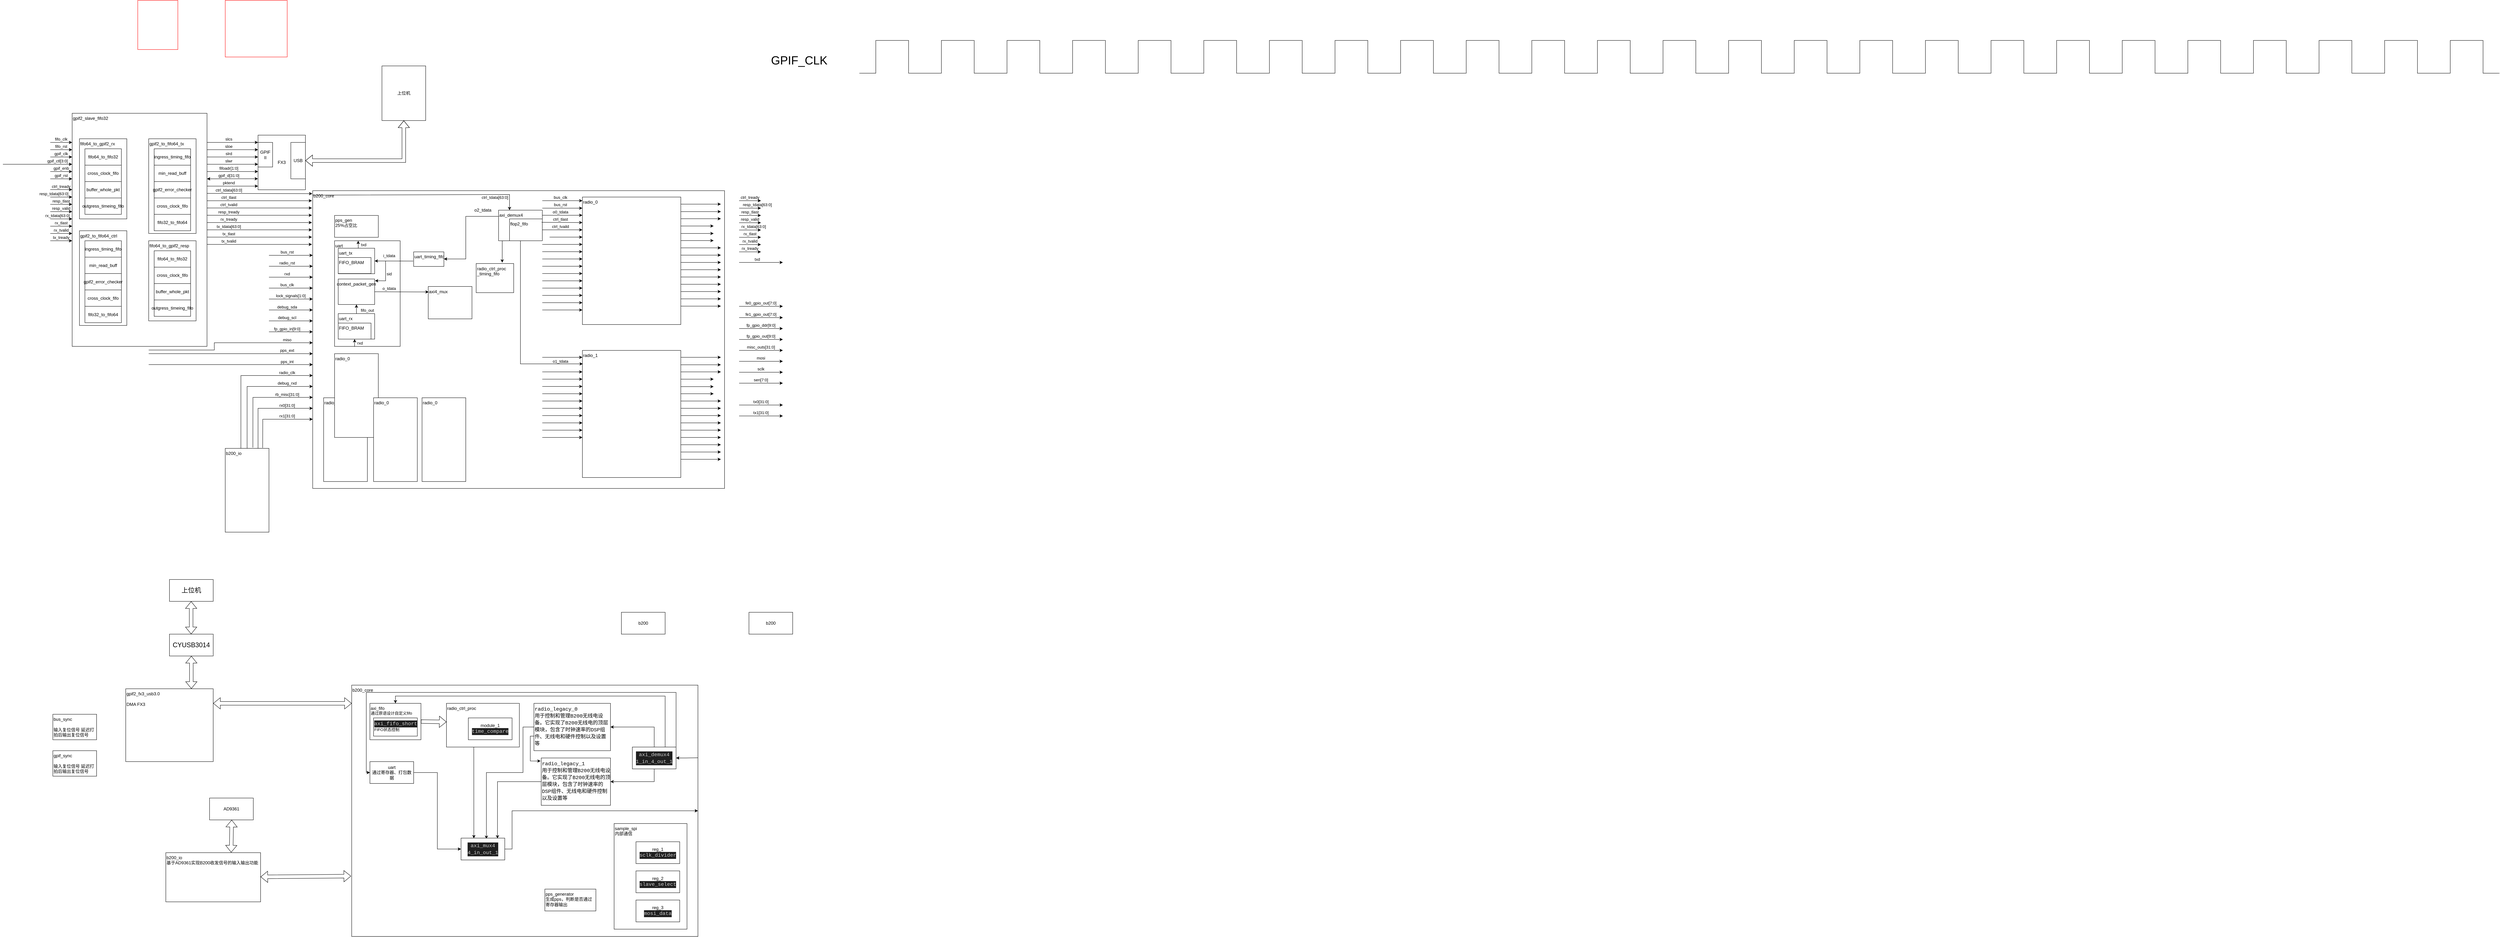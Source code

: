 <mxfile version="21.6.2" type="github">
  <diagram name="第 1 页" id="sMasFaDb9k89zol1cY1E">
    <mxGraphModel dx="3025" dy="2456" grid="1" gridSize="10" guides="1" tooltips="1" connect="1" arrows="1" fold="1" page="1" pageScale="1" pageWidth="827" pageHeight="1169" math="0" shadow="0">
      <root>
        <mxCell id="0" />
        <mxCell id="1" parent="0" />
        <mxCell id="Bb5OvFUCuGvzxUChj8ti-1" value="b200" style="rounded=0;whiteSpace=wrap;html=1;" parent="1" vertex="1">
          <mxGeometry x="1597" y="520" width="120" height="60" as="geometry" />
        </mxCell>
        <mxCell id="Bb5OvFUCuGvzxUChj8ti-67" style="edgeStyle=orthogonalEdgeStyle;rounded=0;orthogonalLoop=1;jettySize=auto;html=1;exitX=1;exitY=0.25;exitDx=0;exitDy=0;entryX=1;entryY=0.5;entryDx=0;entryDy=0;" parent="1" source="Bb5OvFUCuGvzxUChj8ti-3" target="Bb5OvFUCuGvzxUChj8ti-28" edge="1">
          <mxGeometry relative="1" as="geometry">
            <Array as="points">
              <mxPoint x="1787" y="892" />
              <mxPoint x="1787" y="920" />
            </Array>
          </mxGeometry>
        </mxCell>
        <mxCell id="Bb5OvFUCuGvzxUChj8ti-3" value="b200_core" style="rounded=0;whiteSpace=wrap;html=1;align=left;verticalAlign=top;" parent="1" vertex="1">
          <mxGeometry x="857" y="720" width="950" height="690" as="geometry" />
        </mxCell>
        <mxCell id="Bb5OvFUCuGvzxUChj8ti-5" value="AD9361" style="rounded=0;whiteSpace=wrap;html=1;" parent="1" vertex="1">
          <mxGeometry x="467" y="1030" width="120" height="60" as="geometry" />
        </mxCell>
        <mxCell id="Bb5OvFUCuGvzxUChj8ti-6" value="gpif2_fx3_usb3.0&lt;br&gt;&lt;br&gt;DMA FX3" style="rounded=0;whiteSpace=wrap;html=1;align=left;verticalAlign=top;" parent="1" vertex="1">
          <mxGeometry x="237" y="730" width="240" height="200" as="geometry" />
        </mxCell>
        <mxCell id="Bb5OvFUCuGvzxUChj8ti-7" value="gpif_sync&lt;br&gt;&lt;br&gt;输入复位信号 延迟打拍后输出复位信号" style="rounded=0;whiteSpace=wrap;html=1;align=left;verticalAlign=top;" parent="1" vertex="1">
          <mxGeometry x="37" y="900" width="120" height="70" as="geometry" />
        </mxCell>
        <mxCell id="Bb5OvFUCuGvzxUChj8ti-14" value="" style="group" parent="1" vertex="1" connectable="0">
          <mxGeometry x="1117" y="770" width="200" height="120" as="geometry" />
        </mxCell>
        <mxCell id="Bb5OvFUCuGvzxUChj8ti-2" value="radio_ctrl_proc&lt;br&gt;" style="rounded=0;whiteSpace=wrap;html=1;verticalAlign=top;align=left;" parent="Bb5OvFUCuGvzxUChj8ti-14" vertex="1">
          <mxGeometry width="200" height="120" as="geometry" />
        </mxCell>
        <mxCell id="Bb5OvFUCuGvzxUChj8ti-12" value="module_1&lt;br&gt;&lt;div style=&quot;color: rgb(204, 204, 204); background-color: rgb(31, 31, 31); font-family: Consolas, &amp;quot;Courier New&amp;quot;, monospace; font-size: 14px; line-height: 19px;&quot;&gt;&lt;div style=&quot;line-height: 19px;&quot;&gt;time_compare&lt;/div&gt;&lt;/div&gt;" style="rounded=0;whiteSpace=wrap;html=1;" parent="Bb5OvFUCuGvzxUChj8ti-14" vertex="1">
          <mxGeometry x="60" y="40" width="120" height="60" as="geometry" />
        </mxCell>
        <mxCell id="Bb5OvFUCuGvzxUChj8ti-37" value="" style="shape=flexArrow;endArrow=classic;html=1;rounded=0;" parent="Bb5OvFUCuGvzxUChj8ti-14" edge="1">
          <mxGeometry width="50" height="50" relative="1" as="geometry">
            <mxPoint x="-70" y="50" as="sourcePoint" />
            <mxPoint y="51" as="targetPoint" />
          </mxGeometry>
        </mxCell>
        <mxCell id="Bb5OvFUCuGvzxUChj8ti-15" value="" style="group" parent="1" vertex="1" connectable="0">
          <mxGeometry x="1547" y="1030" width="200" height="290" as="geometry" />
        </mxCell>
        <mxCell id="Bb5OvFUCuGvzxUChj8ti-17" value="" style="group" parent="Bb5OvFUCuGvzxUChj8ti-15" vertex="1" connectable="0">
          <mxGeometry x="30" y="70" width="200" height="290" as="geometry" />
        </mxCell>
        <mxCell id="Bb5OvFUCuGvzxUChj8ti-4" value="sample_spi&lt;br&gt;内部通信" style="rounded=0;whiteSpace=wrap;html=1;align=left;verticalAlign=top;" parent="Bb5OvFUCuGvzxUChj8ti-17" vertex="1">
          <mxGeometry width="200" height="290" as="geometry" />
        </mxCell>
        <mxCell id="Bb5OvFUCuGvzxUChj8ti-8" value="reg_1&lt;br&gt;&lt;div style=&quot;color: rgb(204, 204, 204); background-color: rgb(31, 31, 31); font-family: Consolas, &amp;quot;Courier New&amp;quot;, monospace; font-size: 14px; line-height: 19px;&quot;&gt;sclk_divider&lt;/div&gt;" style="rounded=0;whiteSpace=wrap;html=1;" parent="Bb5OvFUCuGvzxUChj8ti-17" vertex="1">
          <mxGeometry x="60" y="50" width="120" height="60" as="geometry" />
        </mxCell>
        <mxCell id="Bb5OvFUCuGvzxUChj8ti-9" value="reg_2&lt;br&gt;&lt;div style=&quot;color: rgb(204, 204, 204); background-color: rgb(31, 31, 31); font-family: Consolas, &amp;quot;Courier New&amp;quot;, monospace; font-size: 14px; line-height: 19px;&quot;&gt;slave_select&lt;/div&gt;" style="rounded=0;whiteSpace=wrap;html=1;" parent="Bb5OvFUCuGvzxUChj8ti-17" vertex="1">
          <mxGeometry x="60" y="130" width="120" height="60" as="geometry" />
        </mxCell>
        <mxCell id="Bb5OvFUCuGvzxUChj8ti-10" value="reg_3&lt;br&gt;&lt;div style=&quot;color: rgb(204, 204, 204); background-color: rgb(31, 31, 31); font-family: Consolas, &amp;quot;Courier New&amp;quot;, monospace; font-size: 14px; line-height: 19px;&quot;&gt;mosi_data&lt;/div&gt;" style="rounded=0;whiteSpace=wrap;html=1;" parent="Bb5OvFUCuGvzxUChj8ti-17" vertex="1">
          <mxGeometry x="60" y="210" width="120" height="60" as="geometry" />
        </mxCell>
        <mxCell id="Bb5OvFUCuGvzxUChj8ti-18" value="bus_sync&lt;br&gt;&lt;br&gt;输入复位信号 延迟打拍后输出复位信号" style="rounded=0;whiteSpace=wrap;html=1;align=left;verticalAlign=top;" parent="1" vertex="1">
          <mxGeometry x="37" y="800" width="120" height="70" as="geometry" />
        </mxCell>
        <mxCell id="Bb5OvFUCuGvzxUChj8ti-19" value="" style="shape=flexArrow;endArrow=classic;startArrow=classic;html=1;rounded=0;" parent="1" edge="1">
          <mxGeometry width="100" height="100" relative="1" as="geometry">
            <mxPoint x="417" y="730" as="sourcePoint" />
            <mxPoint x="417" y="640" as="targetPoint" />
          </mxGeometry>
        </mxCell>
        <mxCell id="Bb5OvFUCuGvzxUChj8ti-20" value="&lt;font style=&quot;font-size: 18px;&quot;&gt;上位机&lt;/font&gt;" style="rounded=0;whiteSpace=wrap;html=1;" parent="1" vertex="1">
          <mxGeometry x="357" y="430" width="120" height="60" as="geometry" />
        </mxCell>
        <mxCell id="Bb5OvFUCuGvzxUChj8ti-21" value="" style="shape=flexArrow;endArrow=classic;startArrow=classic;html=1;rounded=0;" parent="1" edge="1">
          <mxGeometry width="100" height="100" relative="1" as="geometry">
            <mxPoint x="477" y="770" as="sourcePoint" />
            <mxPoint x="857" y="770" as="targetPoint" />
          </mxGeometry>
        </mxCell>
        <mxCell id="Bb5OvFUCuGvzxUChj8ti-24" value="&lt;div style=&quot;&quot;&gt;&lt;span style=&quot;background-color: initial;&quot;&gt;b200_io&lt;/span&gt;&lt;/div&gt;基于AD9361实现B200收发信号的输入输出功能" style="rounded=0;whiteSpace=wrap;html=1;align=left;verticalAlign=top;" parent="1" vertex="1">
          <mxGeometry x="347" y="1180" width="260" height="135" as="geometry" />
        </mxCell>
        <mxCell id="Bb5OvFUCuGvzxUChj8ti-55" style="edgeStyle=orthogonalEdgeStyle;rounded=0;orthogonalLoop=1;jettySize=auto;html=1;exitX=0;exitY=0.5;exitDx=0;exitDy=0;entryX=-0.009;entryY=0.064;entryDx=0;entryDy=0;entryPerimeter=0;" parent="1" source="Bb5OvFUCuGvzxUChj8ti-27" target="Bb5OvFUCuGvzxUChj8ti-38" edge="1">
          <mxGeometry relative="1" as="geometry">
            <Array as="points">
              <mxPoint x="1357" y="860" />
              <mxPoint x="1347" y="860" />
              <mxPoint x="1347" y="928" />
            </Array>
          </mxGeometry>
        </mxCell>
        <mxCell id="Bb5OvFUCuGvzxUChj8ti-75" style="edgeStyle=orthogonalEdgeStyle;rounded=0;orthogonalLoop=1;jettySize=auto;html=1;entryX=0.58;entryY=0.035;entryDx=0;entryDy=0;entryPerimeter=0;" parent="1" source="Bb5OvFUCuGvzxUChj8ti-27" target="Bb5OvFUCuGvzxUChj8ti-47" edge="1">
          <mxGeometry relative="1" as="geometry">
            <Array as="points">
              <mxPoint x="1327" y="835" />
              <mxPoint x="1327" y="960" />
              <mxPoint x="1227" y="960" />
            </Array>
          </mxGeometry>
        </mxCell>
        <mxCell id="Bb5OvFUCuGvzxUChj8ti-27" value="&lt;div style=&quot;font-family: Consolas, &amp;quot;Courier New&amp;quot;, monospace; font-size: 14px; line-height: 19px;&quot;&gt;radio_legacy_0&lt;/div&gt;&lt;div style=&quot;font-family: Consolas, &amp;quot;Courier New&amp;quot;, monospace; font-size: 14px; line-height: 19px;&quot;&gt;&lt;span style=&quot;background-color: initial;&quot;&gt;用于控制和管理B200无线电设备。它实现了B200无线电的顶层模块，包含了时钟速率的DSP组件、无线电和硬件控制以及设置等&lt;/span&gt;&lt;br&gt;&lt;/div&gt;" style="rounded=0;whiteSpace=wrap;html=1;align=left;verticalAlign=top;" parent="1" vertex="1">
          <mxGeometry x="1357" y="770" width="210" height="130" as="geometry" />
        </mxCell>
        <mxCell id="Bb5OvFUCuGvzxUChj8ti-41" style="edgeStyle=orthogonalEdgeStyle;rounded=0;orthogonalLoop=1;jettySize=auto;html=1;exitX=0.5;exitY=0;exitDx=0;exitDy=0;entryX=1;entryY=0.5;entryDx=0;entryDy=0;" parent="1" source="Bb5OvFUCuGvzxUChj8ti-28" target="Bb5OvFUCuGvzxUChj8ti-27" edge="1">
          <mxGeometry relative="1" as="geometry" />
        </mxCell>
        <mxCell id="Bb5OvFUCuGvzxUChj8ti-42" style="edgeStyle=orthogonalEdgeStyle;rounded=0;orthogonalLoop=1;jettySize=auto;html=1;exitX=0.5;exitY=1;exitDx=0;exitDy=0;" parent="1" source="Bb5OvFUCuGvzxUChj8ti-28" target="Bb5OvFUCuGvzxUChj8ti-38" edge="1">
          <mxGeometry relative="1" as="geometry" />
        </mxCell>
        <mxCell id="Bb5OvFUCuGvzxUChj8ti-62" style="edgeStyle=orthogonalEdgeStyle;rounded=0;orthogonalLoop=1;jettySize=auto;html=1;exitX=1;exitY=0;exitDx=0;exitDy=0;" parent="1" source="Bb5OvFUCuGvzxUChj8ti-28" target="Bb5OvFUCuGvzxUChj8ti-60" edge="1">
          <mxGeometry relative="1" as="geometry">
            <Array as="points">
              <mxPoint x="1747" y="740" />
              <mxPoint x="897" y="740" />
              <mxPoint x="897" y="960" />
            </Array>
          </mxGeometry>
        </mxCell>
        <mxCell id="Bb5OvFUCuGvzxUChj8ti-28" value="&lt;div style=&quot;color: rgb(204, 204, 204); background-color: rgb(31, 31, 31); font-family: Consolas, &amp;quot;Courier New&amp;quot;, monospace; font-size: 14px; line-height: 19px;&quot;&gt;axi_demux4&lt;/div&gt;&lt;div style=&quot;color: rgb(204, 204, 204); background-color: rgb(31, 31, 31); font-family: Consolas, &amp;quot;Courier New&amp;quot;, monospace; font-size: 14px; line-height: 19px;&quot;&gt;1_in_4_out_1&lt;/div&gt;" style="rounded=0;whiteSpace=wrap;html=1;" parent="1" vertex="1">
          <mxGeometry x="1627" y="890" width="120" height="60" as="geometry" />
        </mxCell>
        <mxCell id="Bb5OvFUCuGvzxUChj8ti-31" value="&lt;div style=&quot;&quot;&gt;&lt;span style=&quot;background-color: initial;&quot;&gt;pps_generator&lt;/span&gt;&lt;/div&gt;&lt;div style=&quot;&quot;&gt;生成pps，判断是否通过寄存器输出&lt;/div&gt;" style="rounded=0;whiteSpace=wrap;html=1;verticalAlign=top;align=left;" parent="1" vertex="1">
          <mxGeometry x="1387" y="1280" width="140" height="60" as="geometry" />
        </mxCell>
        <mxCell id="Bb5OvFUCuGvzxUChj8ti-36" value="" style="group" parent="1" vertex="1" connectable="0">
          <mxGeometry x="907" y="770" width="140" height="100" as="geometry" />
        </mxCell>
        <mxCell id="Bb5OvFUCuGvzxUChj8ti-34" value="&lt;div style=&quot;&quot;&gt;axi_fifo&lt;/div&gt;&lt;div style=&quot;font-size: 11px;&quot;&gt;通过原语设计自定义fifo&lt;/div&gt;" style="rounded=0;whiteSpace=wrap;html=1;verticalAlign=top;align=left;" parent="Bb5OvFUCuGvzxUChj8ti-36" vertex="1">
          <mxGeometry width="140" height="100" as="geometry" />
        </mxCell>
        <mxCell id="Bb5OvFUCuGvzxUChj8ti-35" value="&lt;div style=&quot;&quot;&gt;&lt;div style=&quot;color: rgb(204, 204, 204); background-color: rgb(31, 31, 31); font-family: Consolas, &amp;quot;Courier New&amp;quot;, monospace; font-size: 14px; line-height: 19px;&quot;&gt;axi_fifo_short&lt;/div&gt;&lt;/div&gt;&lt;div style=&quot;font-size: 11px;&quot;&gt;FIFO状态控制&lt;/div&gt;" style="rounded=0;whiteSpace=wrap;html=1;verticalAlign=top;align=left;" parent="Bb5OvFUCuGvzxUChj8ti-36" vertex="1">
          <mxGeometry x="10" y="40" width="120" height="50" as="geometry" />
        </mxCell>
        <mxCell id="Bb5OvFUCuGvzxUChj8ti-54" style="edgeStyle=orthogonalEdgeStyle;rounded=0;orthogonalLoop=1;jettySize=auto;html=1;exitX=0;exitY=0.5;exitDx=0;exitDy=0;entryX=0.833;entryY=0.017;entryDx=0;entryDy=0;entryPerimeter=0;" parent="1" source="Bb5OvFUCuGvzxUChj8ti-38" target="Bb5OvFUCuGvzxUChj8ti-47" edge="1">
          <mxGeometry relative="1" as="geometry">
            <Array as="points">
              <mxPoint x="1257" y="985" />
            </Array>
          </mxGeometry>
        </mxCell>
        <mxCell id="Bb5OvFUCuGvzxUChj8ti-38" value="&lt;div style=&quot;font-family: Consolas, &amp;quot;Courier New&amp;quot;, monospace; font-size: 14px; line-height: 19px;&quot;&gt;radio_legacy_1&lt;/div&gt;&lt;div style=&quot;font-family: Consolas, &amp;quot;Courier New&amp;quot;, monospace; font-size: 14px; line-height: 19px;&quot;&gt;&lt;span style=&quot;background-color: initial;&quot;&gt;用于控制和管理B200无线电设备。它实现了B200无线电的顶层模块，包含了时钟速率的DSP组件、无线电和硬件控制以及设置等&lt;/span&gt;&lt;br&gt;&lt;/div&gt;" style="rounded=0;whiteSpace=wrap;html=1;align=left;verticalAlign=top;" parent="1" vertex="1">
          <mxGeometry x="1377" y="920" width="190" height="130" as="geometry" />
        </mxCell>
        <mxCell id="Bb5OvFUCuGvzxUChj8ti-45" style="edgeStyle=orthogonalEdgeStyle;rounded=0;orthogonalLoop=1;jettySize=auto;html=1;exitX=0.75;exitY=0;exitDx=0;exitDy=0;entryX=0.5;entryY=0;entryDx=0;entryDy=0;" parent="1" source="Bb5OvFUCuGvzxUChj8ti-28" target="Bb5OvFUCuGvzxUChj8ti-34" edge="1">
          <mxGeometry relative="1" as="geometry">
            <mxPoint x="1772" y="1114.83" as="sourcePoint" />
            <mxPoint x="1387" y="900.04" as="targetPoint" />
            <Array as="points" />
          </mxGeometry>
        </mxCell>
        <mxCell id="Bb5OvFUCuGvzxUChj8ti-64" style="edgeStyle=orthogonalEdgeStyle;rounded=0;orthogonalLoop=1;jettySize=auto;html=1;exitX=1;exitY=0.5;exitDx=0;exitDy=0;entryX=1;entryY=0.5;entryDx=0;entryDy=0;" parent="1" source="Bb5OvFUCuGvzxUChj8ti-47" target="Bb5OvFUCuGvzxUChj8ti-3" edge="1">
          <mxGeometry relative="1" as="geometry">
            <Array as="points">
              <mxPoint x="1297" y="1170" />
              <mxPoint x="1297" y="1065" />
            </Array>
          </mxGeometry>
        </mxCell>
        <mxCell id="Bb5OvFUCuGvzxUChj8ti-47" value="&lt;div style=&quot;color: rgb(204, 204, 204); background-color: rgb(31, 31, 31); font-family: Consolas, &amp;quot;Courier New&amp;quot;, monospace; font-size: 14px; line-height: 19px;&quot;&gt;axi_mux4&lt;/div&gt;&lt;div style=&quot;color: rgb(204, 204, 204); background-color: rgb(31, 31, 31); font-family: Consolas, &amp;quot;Courier New&amp;quot;, monospace; font-size: 14px; line-height: 19px;&quot;&gt;4_in_out_1&lt;/div&gt;" style="rounded=0;whiteSpace=wrap;html=1;" parent="1" vertex="1">
          <mxGeometry x="1157" y="1140" width="120" height="60" as="geometry" />
        </mxCell>
        <mxCell id="Bb5OvFUCuGvzxUChj8ti-56" style="edgeStyle=orthogonalEdgeStyle;rounded=0;orthogonalLoop=1;jettySize=auto;html=1;entryX=0.293;entryY=0.01;entryDx=0;entryDy=0;entryPerimeter=0;" parent="1" target="Bb5OvFUCuGvzxUChj8ti-47" edge="1">
          <mxGeometry relative="1" as="geometry">
            <mxPoint x="1192" y="890" as="sourcePoint" />
            <Array as="points">
              <mxPoint x="1192" y="890" />
            </Array>
          </mxGeometry>
        </mxCell>
        <mxCell id="Bb5OvFUCuGvzxUChj8ti-59" value="b200" style="rounded=0;whiteSpace=wrap;html=1;" parent="1" vertex="1">
          <mxGeometry x="1947" y="520" width="120" height="60" as="geometry" />
        </mxCell>
        <mxCell id="Bb5OvFUCuGvzxUChj8ti-63" style="edgeStyle=orthogonalEdgeStyle;rounded=0;orthogonalLoop=1;jettySize=auto;html=1;exitX=1;exitY=0.5;exitDx=0;exitDy=0;entryX=0;entryY=0.5;entryDx=0;entryDy=0;" parent="1" source="Bb5OvFUCuGvzxUChj8ti-60" target="Bb5OvFUCuGvzxUChj8ti-47" edge="1">
          <mxGeometry relative="1" as="geometry" />
        </mxCell>
        <mxCell id="Bb5OvFUCuGvzxUChj8ti-60" value="uart&lt;br&gt;通过寄存器、打包数据" style="rounded=0;whiteSpace=wrap;html=1;" parent="1" vertex="1">
          <mxGeometry x="907" y="930" width="120" height="60" as="geometry" />
        </mxCell>
        <mxCell id="Bb5OvFUCuGvzxUChj8ti-69" value="" style="curved=1;endArrow=classic;html=1;rounded=0;entryX=1;entryY=0.5;entryDx=0;entryDy=0;exitX=1;exitY=0.289;exitDx=0;exitDy=0;exitPerimeter=0;" parent="1" source="Bb5OvFUCuGvzxUChj8ti-3" target="Bb5OvFUCuGvzxUChj8ti-28" edge="1">
          <mxGeometry width="50" height="50" relative="1" as="geometry">
            <mxPoint x="1727" y="990" as="sourcePoint" />
            <mxPoint x="1777" y="940" as="targetPoint" />
            <Array as="points">
              <mxPoint x="1777" y="920" />
            </Array>
          </mxGeometry>
        </mxCell>
        <mxCell id="Bb5OvFUCuGvzxUChj8ti-70" value="&lt;font style=&quot;font-size: 18px;&quot;&gt;CYUSB3014&lt;/font&gt;" style="rounded=0;whiteSpace=wrap;html=1;" parent="1" vertex="1">
          <mxGeometry x="357" y="580" width="120" height="60" as="geometry" />
        </mxCell>
        <mxCell id="Bb5OvFUCuGvzxUChj8ti-71" value="" style="shape=flexArrow;endArrow=classic;startArrow=classic;html=1;rounded=0;" parent="1" edge="1">
          <mxGeometry width="100" height="100" relative="1" as="geometry">
            <mxPoint x="416.47" y="580" as="sourcePoint" />
            <mxPoint x="416.47" y="490" as="targetPoint" />
          </mxGeometry>
        </mxCell>
        <mxCell id="Bb5OvFUCuGvzxUChj8ti-73" value="" style="shape=flexArrow;endArrow=classic;startArrow=classic;html=1;rounded=0;entryX=-0.002;entryY=0.76;entryDx=0;entryDy=0;entryPerimeter=0;" parent="1" source="Bb5OvFUCuGvzxUChj8ti-24" target="Bb5OvFUCuGvzxUChj8ti-3" edge="1">
          <mxGeometry width="100" height="100" relative="1" as="geometry">
            <mxPoint x="647" y="1250" as="sourcePoint" />
            <mxPoint x="747" y="1150" as="targetPoint" />
          </mxGeometry>
        </mxCell>
        <mxCell id="Bb5OvFUCuGvzxUChj8ti-74" value="" style="shape=flexArrow;endArrow=classic;startArrow=classic;html=1;rounded=0;entryX=0.553;entryY=1.056;entryDx=0;entryDy=0;entryPerimeter=0;exitX=0.711;exitY=0.02;exitDx=0;exitDy=0;exitPerimeter=0;" parent="1" edge="1">
          <mxGeometry width="100" height="100" relative="1" as="geometry">
            <mxPoint x="526.25" y="1179.34" as="sourcePoint" />
            <mxPoint x="527.75" y="1090" as="targetPoint" />
          </mxGeometry>
        </mxCell>
        <mxCell id="Bb5OvFUCuGvzxUChj8ti-76" value="FX3" style="rounded=0;whiteSpace=wrap;html=1;" parent="1" vertex="1">
          <mxGeometry x="600" y="-790" width="130" height="150" as="geometry" />
        </mxCell>
        <mxCell id="Bb5OvFUCuGvzxUChj8ti-79" value="gpif2_slave_fifo32" style="rounded=0;whiteSpace=wrap;html=1;align=left;verticalAlign=top;" parent="1" vertex="1">
          <mxGeometry x="90" y="-850" width="370" height="640" as="geometry" />
        </mxCell>
        <mxCell id="Bb5OvFUCuGvzxUChj8ti-81" value="上位机" style="rounded=0;whiteSpace=wrap;html=1;" parent="1" vertex="1">
          <mxGeometry x="940" y="-980" width="120" height="150" as="geometry" />
        </mxCell>
        <mxCell id="Bb5OvFUCuGvzxUChj8ti-82" value="" style="shape=flexArrow;endArrow=classic;startArrow=classic;html=1;rounded=0;exitX=1;exitY=0.5;exitDx=0;exitDy=0;" parent="1" source="Bb5OvFUCuGvzxUChj8ti-84" edge="1">
          <mxGeometry width="100" height="100" relative="1" as="geometry">
            <mxPoint x="720" y="-660" as="sourcePoint" />
            <mxPoint x="1000" y="-830" as="targetPoint" />
            <Array as="points">
              <mxPoint x="1000" y="-720" />
            </Array>
          </mxGeometry>
        </mxCell>
        <mxCell id="Bb5OvFUCuGvzxUChj8ti-83" value="GPIF&lt;br&gt;II" style="rounded=0;whiteSpace=wrap;html=1;" parent="1" vertex="1">
          <mxGeometry x="600" y="-770" width="40" height="67.5" as="geometry" />
        </mxCell>
        <mxCell id="Bb5OvFUCuGvzxUChj8ti-84" value="USB" style="rounded=0;whiteSpace=wrap;html=1;" parent="1" vertex="1">
          <mxGeometry x="690" y="-770" width="40" height="100" as="geometry" />
        </mxCell>
        <mxCell id="Bb5OvFUCuGvzxUChj8ti-85" value="" style="endArrow=classic;html=1;rounded=0;" parent="1" edge="1">
          <mxGeometry width="50" height="50" relative="1" as="geometry">
            <mxPoint x="30" y="-640.49" as="sourcePoint" />
            <mxPoint x="90" y="-640.49" as="targetPoint" />
          </mxGeometry>
        </mxCell>
        <mxCell id="Bb5OvFUCuGvzxUChj8ti-86" value="" style="endArrow=classic;html=1;rounded=0;" parent="1" edge="1">
          <mxGeometry width="50" height="50" relative="1" as="geometry">
            <mxPoint x="30" y="-770" as="sourcePoint" />
            <mxPoint x="90" y="-770" as="targetPoint" />
          </mxGeometry>
        </mxCell>
        <mxCell id="Bb5OvFUCuGvzxUChj8ti-87" value="" style="endArrow=classic;html=1;rounded=0;" parent="1" edge="1">
          <mxGeometry width="50" height="50" relative="1" as="geometry">
            <mxPoint x="30" y="-750" as="sourcePoint" />
            <mxPoint x="90" y="-750" as="targetPoint" />
          </mxGeometry>
        </mxCell>
        <mxCell id="Bb5OvFUCuGvzxUChj8ti-88" value="" style="endArrow=classic;html=1;rounded=0;" parent="1" edge="1">
          <mxGeometry width="50" height="50" relative="1" as="geometry">
            <mxPoint x="30" y="-730" as="sourcePoint" />
            <mxPoint x="90" y="-730" as="targetPoint" />
          </mxGeometry>
        </mxCell>
        <mxCell id="Bb5OvFUCuGvzxUChj8ti-89" value="" style="endArrow=classic;html=1;rounded=0;" parent="1" edge="1">
          <mxGeometry width="50" height="50" relative="1" as="geometry">
            <mxPoint x="-100" y="-710" as="sourcePoint" />
            <mxPoint x="90" y="-710" as="targetPoint" />
          </mxGeometry>
        </mxCell>
        <mxCell id="Bb5OvFUCuGvzxUChj8ti-90" value="" style="endArrow=classic;html=1;rounded=0;" parent="1" edge="1">
          <mxGeometry width="50" height="50" relative="1" as="geometry">
            <mxPoint x="30" y="-690" as="sourcePoint" />
            <mxPoint x="90" y="-690" as="targetPoint" />
          </mxGeometry>
        </mxCell>
        <mxCell id="Bb5OvFUCuGvzxUChj8ti-91" value="" style="endArrow=classic;html=1;rounded=0;" parent="1" edge="1">
          <mxGeometry width="50" height="50" relative="1" as="geometry">
            <mxPoint x="30" y="-670" as="sourcePoint" />
            <mxPoint x="90" y="-670" as="targetPoint" />
          </mxGeometry>
        </mxCell>
        <mxCell id="Bb5OvFUCuGvzxUChj8ti-92" value="" style="endArrow=classic;html=1;rounded=0;" parent="1" edge="1">
          <mxGeometry width="50" height="50" relative="1" as="geometry">
            <mxPoint x="30" y="-560" as="sourcePoint" />
            <mxPoint x="90" y="-560" as="targetPoint" />
          </mxGeometry>
        </mxCell>
        <mxCell id="Bb5OvFUCuGvzxUChj8ti-93" value="" style="endArrow=classic;html=1;rounded=0;" parent="1" edge="1">
          <mxGeometry width="50" height="50" relative="1" as="geometry">
            <mxPoint x="30" y="-620" as="sourcePoint" />
            <mxPoint x="90" y="-620" as="targetPoint" />
          </mxGeometry>
        </mxCell>
        <mxCell id="Bb5OvFUCuGvzxUChj8ti-94" value="" style="endArrow=classic;html=1;rounded=0;" parent="1" edge="1">
          <mxGeometry width="50" height="50" relative="1" as="geometry">
            <mxPoint x="30" y="-540" as="sourcePoint" />
            <mxPoint x="90" y="-540" as="targetPoint" />
          </mxGeometry>
        </mxCell>
        <mxCell id="Bb5OvFUCuGvzxUChj8ti-95" value="" style="endArrow=classic;html=1;rounded=0;" parent="1" edge="1">
          <mxGeometry width="50" height="50" relative="1" as="geometry">
            <mxPoint x="30" y="-600" as="sourcePoint" />
            <mxPoint x="90" y="-600" as="targetPoint" />
          </mxGeometry>
        </mxCell>
        <mxCell id="Bb5OvFUCuGvzxUChj8ti-96" value="" style="endArrow=classic;html=1;rounded=0;" parent="1" edge="1">
          <mxGeometry width="50" height="50" relative="1" as="geometry">
            <mxPoint x="30" y="-580" as="sourcePoint" />
            <mxPoint x="90" y="-580" as="targetPoint" />
          </mxGeometry>
        </mxCell>
        <mxCell id="Bb5OvFUCuGvzxUChj8ti-97" value="&lt;font style=&quot;font-size: 11px;&quot;&gt;ctrl_tready&lt;/font&gt;" style="text;html=1;strokeColor=none;fillColor=none;align=center;verticalAlign=bottom;whiteSpace=wrap;rounded=0;spacing=2;" parent="1" vertex="1">
          <mxGeometry x="30" y="-660.49" width="60" height="20" as="geometry" />
        </mxCell>
        <mxCell id="Bb5OvFUCuGvzxUChj8ti-98" value="&lt;font style=&quot;font-size: 11px;&quot;&gt;fifo_clk&lt;/font&gt;" style="text;html=1;strokeColor=none;fillColor=none;align=center;verticalAlign=bottom;whiteSpace=wrap;rounded=0;spacing=2;" parent="1" vertex="1">
          <mxGeometry x="30" y="-790" width="60" height="20" as="geometry" />
        </mxCell>
        <mxCell id="Bb5OvFUCuGvzxUChj8ti-99" value="&lt;font style=&quot;font-size: 11px;&quot;&gt;fifo_rst&lt;/font&gt;" style="text;html=1;strokeColor=none;fillColor=none;align=center;verticalAlign=bottom;whiteSpace=wrap;rounded=0;spacing=2;" parent="1" vertex="1">
          <mxGeometry x="30" y="-770" width="60" height="20" as="geometry" />
        </mxCell>
        <mxCell id="Bb5OvFUCuGvzxUChj8ti-100" value="&lt;font style=&quot;font-size: 11px;&quot;&gt;gpif_clk&lt;/font&gt;" style="text;html=1;strokeColor=none;fillColor=none;align=center;verticalAlign=bottom;whiteSpace=wrap;rounded=0;spacing=2;" parent="1" vertex="1">
          <mxGeometry x="30" y="-750" width="60" height="20" as="geometry" />
        </mxCell>
        <mxCell id="Bb5OvFUCuGvzxUChj8ti-101" value="&lt;font style=&quot;font-size: 11px;&quot;&gt;gpif_ctl[3:0]&lt;/font&gt;" style="text;html=1;strokeColor=none;fillColor=none;align=center;verticalAlign=bottom;whiteSpace=wrap;rounded=0;spacing=2;" parent="1" vertex="1">
          <mxGeometry x="20" y="-730" width="60" height="20" as="geometry" />
        </mxCell>
        <mxCell id="Bb5OvFUCuGvzxUChj8ti-102" value="&lt;font style=&quot;font-size: 11px;&quot;&gt;gpif_enb&lt;/font&gt;" style="text;html=1;strokeColor=none;fillColor=none;align=center;verticalAlign=bottom;whiteSpace=wrap;rounded=0;spacing=2;" parent="1" vertex="1">
          <mxGeometry x="30" y="-710" width="60" height="20" as="geometry" />
        </mxCell>
        <mxCell id="Bb5OvFUCuGvzxUChj8ti-103" value="&lt;font style=&quot;font-size: 11px;&quot;&gt;gpif_rst&lt;/font&gt;" style="text;html=1;strokeColor=none;fillColor=none;align=center;verticalAlign=bottom;whiteSpace=wrap;rounded=0;spacing=2;" parent="1" vertex="1">
          <mxGeometry x="30" y="-690" width="60" height="20" as="geometry" />
        </mxCell>
        <mxCell id="Bb5OvFUCuGvzxUChj8ti-104" value="&lt;span style=&quot;font-size: 11px;&quot;&gt;resp_tdata[63:0]&lt;/span&gt;" style="text;html=1;strokeColor=none;fillColor=none;align=center;verticalAlign=bottom;whiteSpace=wrap;rounded=0;spacing=2;" parent="1" vertex="1">
          <mxGeometry x="10" y="-640" width="60" height="20" as="geometry" />
        </mxCell>
        <mxCell id="Bb5OvFUCuGvzxUChj8ti-105" value="&lt;font style=&quot;font-size: 11px;&quot;&gt;resp_tlast&lt;/font&gt;" style="text;html=1;strokeColor=none;fillColor=none;align=center;verticalAlign=bottom;whiteSpace=wrap;rounded=0;spacing=2;" parent="1" vertex="1">
          <mxGeometry x="30" y="-620" width="60" height="20" as="geometry" />
        </mxCell>
        <mxCell id="Bb5OvFUCuGvzxUChj8ti-106" value="&lt;font style=&quot;font-size: 11px;&quot;&gt;resp_valid&lt;/font&gt;" style="text;html=1;strokeColor=none;fillColor=none;align=center;verticalAlign=bottom;whiteSpace=wrap;rounded=0;spacing=2;" parent="1" vertex="1">
          <mxGeometry x="30" y="-600" width="60" height="20" as="geometry" />
        </mxCell>
        <mxCell id="Bb5OvFUCuGvzxUChj8ti-107" value="&lt;font style=&quot;font-size: 11px;&quot;&gt;rx_tdata[63:0]&lt;/font&gt;" style="text;html=1;strokeColor=none;fillColor=none;align=center;verticalAlign=bottom;whiteSpace=wrap;rounded=0;spacing=2;" parent="1" vertex="1">
          <mxGeometry x="20" y="-580" width="60" height="20" as="geometry" />
        </mxCell>
        <mxCell id="Bb5OvFUCuGvzxUChj8ti-108" value="&lt;font style=&quot;font-size: 11px;&quot;&gt;rx_tlast&lt;/font&gt;" style="text;html=1;strokeColor=none;fillColor=none;align=center;verticalAlign=bottom;whiteSpace=wrap;rounded=0;spacing=2;" parent="1" vertex="1">
          <mxGeometry x="30" y="-560" width="60" height="20" as="geometry" />
        </mxCell>
        <mxCell id="Bb5OvFUCuGvzxUChj8ti-109" value="" style="endArrow=classic;html=1;rounded=0;" parent="1" edge="1">
          <mxGeometry width="50" height="50" relative="1" as="geometry">
            <mxPoint x="30" y="-520" as="sourcePoint" />
            <mxPoint x="90" y="-520" as="targetPoint" />
          </mxGeometry>
        </mxCell>
        <mxCell id="Bb5OvFUCuGvzxUChj8ti-110" value="" style="endArrow=classic;html=1;rounded=0;" parent="1" edge="1">
          <mxGeometry width="50" height="50" relative="1" as="geometry">
            <mxPoint x="30" y="-500" as="sourcePoint" />
            <mxPoint x="90" y="-500" as="targetPoint" />
          </mxGeometry>
        </mxCell>
        <mxCell id="Bb5OvFUCuGvzxUChj8ti-112" value="&lt;font style=&quot;font-size: 11px;&quot;&gt;rx_tvalid&lt;/font&gt;" style="text;html=1;strokeColor=none;fillColor=none;align=center;verticalAlign=bottom;whiteSpace=wrap;rounded=0;spacing=2;" parent="1" vertex="1">
          <mxGeometry x="30" y="-540" width="60" height="20" as="geometry" />
        </mxCell>
        <mxCell id="Bb5OvFUCuGvzxUChj8ti-113" value="&lt;font style=&quot;font-size: 11px;&quot;&gt;tx_tready&lt;/font&gt;" style="text;html=1;strokeColor=none;fillColor=none;align=center;verticalAlign=bottom;whiteSpace=wrap;rounded=0;spacing=2;" parent="1" vertex="1">
          <mxGeometry x="30" y="-520" width="60" height="20" as="geometry" />
        </mxCell>
        <mxCell id="Bb5OvFUCuGvzxUChj8ti-118" value="" style="endArrow=classic;html=1;rounded=0;" parent="1" edge="1">
          <mxGeometry width="50" height="50" relative="1" as="geometry">
            <mxPoint x="460" y="-710" as="sourcePoint" />
            <mxPoint x="600" y="-710" as="targetPoint" />
          </mxGeometry>
        </mxCell>
        <mxCell id="Bb5OvFUCuGvzxUChj8ti-126" value="&lt;font style=&quot;font-size: 11px;&quot;&gt;ctrl_tdata[63:0]&lt;/font&gt;" style="text;html=1;strokeColor=none;fillColor=none;align=center;verticalAlign=bottom;whiteSpace=wrap;rounded=0;spacing=2;" parent="1" vertex="1">
          <mxGeometry x="490" y="-650" width="60" height="20" as="geometry" />
        </mxCell>
        <mxCell id="Bb5OvFUCuGvzxUChj8ti-171" value="&lt;font style=&quot;font-size: 11px;&quot;&gt;ctrl_tlast&lt;/font&gt;" style="text;html=1;strokeColor=none;fillColor=none;align=center;verticalAlign=bottom;whiteSpace=wrap;rounded=0;spacing=2;" parent="1" vertex="1">
          <mxGeometry x="490" y="-630" width="60" height="20" as="geometry" />
        </mxCell>
        <mxCell id="Bb5OvFUCuGvzxUChj8ti-172" value="&lt;font style=&quot;font-size: 11px;&quot;&gt;ctrl_tvalid&lt;/font&gt;" style="text;html=1;strokeColor=none;fillColor=none;align=center;verticalAlign=bottom;whiteSpace=wrap;rounded=0;spacing=2;" parent="1" vertex="1">
          <mxGeometry x="490" y="-610" width="60" height="20" as="geometry" />
        </mxCell>
        <mxCell id="Bb5OvFUCuGvzxUChj8ti-173" value="&lt;font style=&quot;font-size: 11px;&quot;&gt;fifoadr[1:0]&lt;/font&gt;" style="text;html=1;strokeColor=none;fillColor=none;align=center;verticalAlign=bottom;whiteSpace=wrap;rounded=0;spacing=2;" parent="1" vertex="1">
          <mxGeometry x="490" y="-710" width="60" height="20" as="geometry" />
        </mxCell>
        <mxCell id="Bb5OvFUCuGvzxUChj8ti-174" value="&lt;font style=&quot;font-size: 11px;&quot;&gt;gpif_d[31:0]&lt;/font&gt;" style="text;html=1;strokeColor=none;fillColor=none;align=center;verticalAlign=bottom;whiteSpace=wrap;rounded=0;spacing=2;" parent="1" vertex="1">
          <mxGeometry x="490" y="-690" width="60" height="20" as="geometry" />
        </mxCell>
        <mxCell id="Bb5OvFUCuGvzxUChj8ti-175" value="&lt;font style=&quot;font-size: 11px;&quot;&gt;pktend&lt;/font&gt;" style="text;html=1;strokeColor=none;fillColor=none;align=center;verticalAlign=bottom;whiteSpace=wrap;rounded=0;spacing=2;" parent="1" vertex="1">
          <mxGeometry x="490" y="-670" width="60" height="20" as="geometry" />
        </mxCell>
        <mxCell id="Bb5OvFUCuGvzxUChj8ti-176" value="&lt;font style=&quot;font-size: 11px;&quot;&gt;resp_tready&lt;/font&gt;" style="text;html=1;strokeColor=none;fillColor=none;align=center;verticalAlign=bottom;whiteSpace=wrap;rounded=0;spacing=2;" parent="1" vertex="1">
          <mxGeometry x="490" y="-590" width="60" height="20" as="geometry" />
        </mxCell>
        <mxCell id="Bb5OvFUCuGvzxUChj8ti-177" value="&lt;font style=&quot;font-size: 11px;&quot;&gt;rx_tready&lt;/font&gt;" style="text;html=1;strokeColor=none;fillColor=none;align=center;verticalAlign=bottom;whiteSpace=wrap;rounded=0;spacing=2;" parent="1" vertex="1">
          <mxGeometry x="490" y="-570" width="60" height="20" as="geometry" />
        </mxCell>
        <mxCell id="Bb5OvFUCuGvzxUChj8ti-178" value="&lt;font style=&quot;font-size: 11px;&quot;&gt;slcs&lt;/font&gt;" style="text;html=1;strokeColor=none;fillColor=none;align=center;verticalAlign=bottom;whiteSpace=wrap;rounded=0;spacing=2;" parent="1" vertex="1">
          <mxGeometry x="490" y="-790" width="60" height="20" as="geometry" />
        </mxCell>
        <mxCell id="Bb5OvFUCuGvzxUChj8ti-179" value="&lt;font style=&quot;font-size: 11px;&quot;&gt;sloe&lt;/font&gt;" style="text;html=1;strokeColor=none;fillColor=none;align=center;verticalAlign=bottom;whiteSpace=wrap;rounded=0;spacing=2;" parent="1" vertex="1">
          <mxGeometry x="490" y="-770" width="60" height="20" as="geometry" />
        </mxCell>
        <mxCell id="Bb5OvFUCuGvzxUChj8ti-180" value="&lt;font style=&quot;font-size: 11px;&quot;&gt;slrd&lt;/font&gt;" style="text;html=1;strokeColor=none;fillColor=none;align=center;verticalAlign=bottom;whiteSpace=wrap;rounded=0;spacing=2;" parent="1" vertex="1">
          <mxGeometry x="490" y="-750" width="60" height="20" as="geometry" />
        </mxCell>
        <mxCell id="Bb5OvFUCuGvzxUChj8ti-181" value="&lt;font style=&quot;font-size: 11px;&quot;&gt;slwr&lt;/font&gt;" style="text;html=1;strokeColor=none;fillColor=none;align=center;verticalAlign=bottom;whiteSpace=wrap;rounded=0;spacing=2;" parent="1" vertex="1">
          <mxGeometry x="490" y="-730" width="60" height="20" as="geometry" />
        </mxCell>
        <mxCell id="Bb5OvFUCuGvzxUChj8ti-182" value="&lt;font style=&quot;font-size: 11px;&quot;&gt;tx_tdata[63:0]&lt;/font&gt;" style="text;html=1;strokeColor=none;fillColor=none;align=center;verticalAlign=bottom;whiteSpace=wrap;rounded=0;spacing=2;" parent="1" vertex="1">
          <mxGeometry x="490" y="-550" width="60" height="20" as="geometry" />
        </mxCell>
        <mxCell id="Bb5OvFUCuGvzxUChj8ti-183" value="&lt;font style=&quot;font-size: 11px;&quot;&gt;tx_tlast&lt;/font&gt;" style="text;html=1;strokeColor=none;fillColor=none;align=center;verticalAlign=bottom;whiteSpace=wrap;rounded=0;spacing=2;" parent="1" vertex="1">
          <mxGeometry x="490" y="-530" width="60" height="20" as="geometry" />
        </mxCell>
        <mxCell id="Bb5OvFUCuGvzxUChj8ti-185" value="&lt;font style=&quot;font-size: 11px;&quot;&gt;tx_tvalid&lt;/font&gt;" style="text;html=1;strokeColor=none;fillColor=none;align=center;verticalAlign=bottom;whiteSpace=wrap;rounded=0;spacing=2;" parent="1" vertex="1">
          <mxGeometry x="490" y="-510" width="60" height="20" as="geometry" />
        </mxCell>
        <mxCell id="Bb5OvFUCuGvzxUChj8ti-188" value="" style="endArrow=classic;html=1;rounded=0;" parent="1" edge="1">
          <mxGeometry width="50" height="50" relative="1" as="geometry">
            <mxPoint x="460" y="-730" as="sourcePoint" />
            <mxPoint x="600" y="-730" as="targetPoint" />
          </mxGeometry>
        </mxCell>
        <mxCell id="Bb5OvFUCuGvzxUChj8ti-189" value="" style="endArrow=classic;html=1;rounded=0;" parent="1" edge="1">
          <mxGeometry width="50" height="50" relative="1" as="geometry">
            <mxPoint x="460" y="-750" as="sourcePoint" />
            <mxPoint x="600" y="-750" as="targetPoint" />
          </mxGeometry>
        </mxCell>
        <mxCell id="Bb5OvFUCuGvzxUChj8ti-190" value="" style="endArrow=classic;html=1;rounded=0;" parent="1" edge="1">
          <mxGeometry width="50" height="50" relative="1" as="geometry">
            <mxPoint x="460" y="-770" as="sourcePoint" />
            <mxPoint x="600" y="-770" as="targetPoint" />
          </mxGeometry>
        </mxCell>
        <mxCell id="Bb5OvFUCuGvzxUChj8ti-191" value="" style="endArrow=classic;html=1;rounded=0;" parent="1" edge="1">
          <mxGeometry width="50" height="50" relative="1" as="geometry">
            <mxPoint x="460" y="-690" as="sourcePoint" />
            <mxPoint x="600" y="-690" as="targetPoint" />
          </mxGeometry>
        </mxCell>
        <mxCell id="Bb5OvFUCuGvzxUChj8ti-193" value="" style="endArrow=classic;html=1;rounded=0;" parent="1" edge="1">
          <mxGeometry width="50" height="50" relative="1" as="geometry">
            <mxPoint x="460" y="-650" as="sourcePoint" />
            <mxPoint x="600" y="-650" as="targetPoint" />
          </mxGeometry>
        </mxCell>
        <mxCell id="Bb5OvFUCuGvzxUChj8ti-194" value="" style="endArrow=classic;startArrow=classic;html=1;rounded=0;entryX=-0.002;entryY=0.798;entryDx=0;entryDy=0;entryPerimeter=0;" parent="1" target="Bb5OvFUCuGvzxUChj8ti-76" edge="1">
          <mxGeometry width="50" height="50" relative="1" as="geometry">
            <mxPoint x="460" y="-670" as="sourcePoint" />
            <mxPoint x="610" y="-690" as="targetPoint" />
          </mxGeometry>
        </mxCell>
        <mxCell id="Bb5OvFUCuGvzxUChj8ti-203" value="" style="endArrow=classic;html=1;rounded=0;entryX=-0.001;entryY=0.01;entryDx=0;entryDy=0;entryPerimeter=0;" parent="1" edge="1" target="Bb5OvFUCuGvzxUChj8ti-204">
          <mxGeometry width="50" height="50" relative="1" as="geometry">
            <mxPoint x="460" y="-630" as="sourcePoint" />
            <mxPoint x="748" y="-630" as="targetPoint" />
          </mxGeometry>
        </mxCell>
        <mxCell id="Bb5OvFUCuGvzxUChj8ti-204" value="b200_core" style="rounded=0;whiteSpace=wrap;html=1;align=left;verticalAlign=top;" parent="1" vertex="1">
          <mxGeometry x="750" y="-637.5" width="1130" height="817.5" as="geometry" />
        </mxCell>
        <mxCell id="Bb5OvFUCuGvzxUChj8ti-207" value="" style="endArrow=classic;html=1;rounded=0;" parent="1" edge="1">
          <mxGeometry width="50" height="50" relative="1" as="geometry">
            <mxPoint x="1920" y="-610.0" as="sourcePoint" />
            <mxPoint x="1980" y="-610.0" as="targetPoint" />
          </mxGeometry>
        </mxCell>
        <mxCell id="Bb5OvFUCuGvzxUChj8ti-208" value="" style="endArrow=classic;html=1;rounded=0;" parent="1" edge="1">
          <mxGeometry width="50" height="50" relative="1" as="geometry">
            <mxPoint x="1920" y="-529.51" as="sourcePoint" />
            <mxPoint x="1980" y="-529.51" as="targetPoint" />
          </mxGeometry>
        </mxCell>
        <mxCell id="Bb5OvFUCuGvzxUChj8ti-209" value="" style="endArrow=classic;html=1;rounded=0;" parent="1" edge="1">
          <mxGeometry width="50" height="50" relative="1" as="geometry">
            <mxPoint x="1920" y="-589.51" as="sourcePoint" />
            <mxPoint x="1980" y="-589.51" as="targetPoint" />
          </mxGeometry>
        </mxCell>
        <mxCell id="Bb5OvFUCuGvzxUChj8ti-210" value="" style="endArrow=classic;html=1;rounded=0;" parent="1" edge="1">
          <mxGeometry width="50" height="50" relative="1" as="geometry">
            <mxPoint x="1920" y="-509.51" as="sourcePoint" />
            <mxPoint x="1980" y="-509.51" as="targetPoint" />
          </mxGeometry>
        </mxCell>
        <mxCell id="Bb5OvFUCuGvzxUChj8ti-211" value="" style="endArrow=classic;html=1;rounded=0;" parent="1" edge="1">
          <mxGeometry width="50" height="50" relative="1" as="geometry">
            <mxPoint x="1920" y="-569.51" as="sourcePoint" />
            <mxPoint x="1980" y="-569.51" as="targetPoint" />
          </mxGeometry>
        </mxCell>
        <mxCell id="Bb5OvFUCuGvzxUChj8ti-212" value="" style="endArrow=classic;html=1;rounded=0;" parent="1" edge="1">
          <mxGeometry width="50" height="50" relative="1" as="geometry">
            <mxPoint x="1920" y="-549.51" as="sourcePoint" />
            <mxPoint x="1980" y="-549.51" as="targetPoint" />
          </mxGeometry>
        </mxCell>
        <mxCell id="Bb5OvFUCuGvzxUChj8ti-213" value="&lt;span style=&quot;font-size: 11px;&quot;&gt;resp_tdata[63:0]&lt;/span&gt;" style="text;html=1;strokeColor=none;fillColor=none;align=center;verticalAlign=bottom;whiteSpace=wrap;rounded=0;spacing=2;" parent="1" vertex="1">
          <mxGeometry x="1940" y="-609.51" width="60" height="20" as="geometry" />
        </mxCell>
        <mxCell id="Bb5OvFUCuGvzxUChj8ti-214" value="&lt;font style=&quot;font-size: 11px;&quot;&gt;resp_tlast&lt;/font&gt;" style="text;html=1;strokeColor=none;fillColor=none;align=center;verticalAlign=bottom;whiteSpace=wrap;rounded=0;spacing=2;" parent="1" vertex="1">
          <mxGeometry x="1920" y="-589.51" width="60" height="20" as="geometry" />
        </mxCell>
        <mxCell id="Bb5OvFUCuGvzxUChj8ti-215" value="&lt;font style=&quot;font-size: 11px;&quot;&gt;resp_valid&lt;/font&gt;" style="text;html=1;strokeColor=none;fillColor=none;align=center;verticalAlign=bottom;whiteSpace=wrap;rounded=0;spacing=2;" parent="1" vertex="1">
          <mxGeometry x="1920" y="-569.51" width="60" height="20" as="geometry" />
        </mxCell>
        <mxCell id="Bb5OvFUCuGvzxUChj8ti-216" value="&lt;font style=&quot;font-size: 11px;&quot;&gt;rx_tdata[63:0]&lt;/font&gt;" style="text;html=1;strokeColor=none;fillColor=none;align=center;verticalAlign=bottom;whiteSpace=wrap;rounded=0;spacing=2;" parent="1" vertex="1">
          <mxGeometry x="1930" y="-549.51" width="60" height="20" as="geometry" />
        </mxCell>
        <mxCell id="Bb5OvFUCuGvzxUChj8ti-217" value="&lt;font style=&quot;font-size: 11px;&quot;&gt;rx_tlast&lt;/font&gt;" style="text;html=1;strokeColor=none;fillColor=none;align=center;verticalAlign=bottom;whiteSpace=wrap;rounded=0;spacing=2;" parent="1" vertex="1">
          <mxGeometry x="1920" y="-529.51" width="60" height="20" as="geometry" />
        </mxCell>
        <mxCell id="Bb5OvFUCuGvzxUChj8ti-218" value="" style="endArrow=classic;html=1;rounded=0;" parent="1" edge="1">
          <mxGeometry width="50" height="50" relative="1" as="geometry">
            <mxPoint x="1920" y="-489.51" as="sourcePoint" />
            <mxPoint x="1980" y="-489.51" as="targetPoint" />
          </mxGeometry>
        </mxCell>
        <mxCell id="Bb5OvFUCuGvzxUChj8ti-219" value="" style="endArrow=classic;html=1;rounded=0;" parent="1" edge="1">
          <mxGeometry width="50" height="50" relative="1" as="geometry">
            <mxPoint x="1920" y="-469.51" as="sourcePoint" />
            <mxPoint x="1980" y="-469.51" as="targetPoint" />
          </mxGeometry>
        </mxCell>
        <mxCell id="Bb5OvFUCuGvzxUChj8ti-220" value="&lt;font style=&quot;font-size: 11px;&quot;&gt;rx_tvalid&lt;/font&gt;" style="text;html=1;strokeColor=none;fillColor=none;align=center;verticalAlign=bottom;whiteSpace=wrap;rounded=0;spacing=2;" parent="1" vertex="1">
          <mxGeometry x="1920" y="-509.51" width="60" height="20" as="geometry" />
        </mxCell>
        <mxCell id="Bb5OvFUCuGvzxUChj8ti-221" value="&lt;font style=&quot;font-size: 11px;&quot;&gt;rx_tready&lt;/font&gt;" style="text;html=1;strokeColor=none;fillColor=none;align=center;verticalAlign=bottom;whiteSpace=wrap;rounded=0;spacing=2;" parent="1" vertex="1">
          <mxGeometry x="1920" y="-489.51" width="60" height="20" as="geometry" />
        </mxCell>
        <mxCell id="Bb5OvFUCuGvzxUChj8ti-222" value="&lt;font style=&quot;font-size: 11px;&quot;&gt;ctrl_tready&lt;/font&gt;" style="text;html=1;strokeColor=none;fillColor=none;align=center;verticalAlign=bottom;whiteSpace=wrap;rounded=0;spacing=2;" parent="1" vertex="1">
          <mxGeometry x="1920" y="-630.0" width="60" height="20" as="geometry" />
        </mxCell>
        <mxCell id="Bb5OvFUCuGvzxUChj8ti-223" value="" style="pointerEvents=1;verticalLabelPosition=bottom;shadow=0;dashed=0;align=center;html=1;verticalAlign=top;shape=mxgraph.electrical.waveforms.step_1;" parent="1" vertex="1">
          <mxGeometry x="2250" y="-1050" width="90" height="90" as="geometry" />
        </mxCell>
        <mxCell id="Bb5OvFUCuGvzxUChj8ti-225" value="" style="pointerEvents=1;verticalLabelPosition=bottom;shadow=0;dashed=0;align=center;html=1;verticalAlign=top;shape=mxgraph.electrical.waveforms.step_2;" parent="1" vertex="1">
          <mxGeometry x="2340" y="-1050" width="90" height="90" as="geometry" />
        </mxCell>
        <mxCell id="Bb5OvFUCuGvzxUChj8ti-226" value="" style="pointerEvents=1;verticalLabelPosition=bottom;shadow=0;dashed=0;align=center;html=1;verticalAlign=top;shape=mxgraph.electrical.waveforms.step_1;" parent="1" vertex="1">
          <mxGeometry x="2430" y="-1050" width="90" height="90" as="geometry" />
        </mxCell>
        <mxCell id="Bb5OvFUCuGvzxUChj8ti-227" value="" style="pointerEvents=1;verticalLabelPosition=bottom;shadow=0;dashed=0;align=center;html=1;verticalAlign=top;shape=mxgraph.electrical.waveforms.step_1;" parent="1" vertex="1">
          <mxGeometry x="2610" y="-1050" width="90" height="90" as="geometry" />
        </mxCell>
        <mxCell id="Bb5OvFUCuGvzxUChj8ti-228" value="" style="pointerEvents=1;verticalLabelPosition=bottom;shadow=0;dashed=0;align=center;html=1;verticalAlign=top;shape=mxgraph.electrical.waveforms.step_2;" parent="1" vertex="1">
          <mxGeometry x="2700" y="-1050" width="90" height="90" as="geometry" />
        </mxCell>
        <mxCell id="Bb5OvFUCuGvzxUChj8ti-229" value="" style="pointerEvents=1;verticalLabelPosition=bottom;shadow=0;dashed=0;align=center;html=1;verticalAlign=top;shape=mxgraph.electrical.waveforms.step_1;" parent="1" vertex="1">
          <mxGeometry x="2790" y="-1050" width="90" height="90" as="geometry" />
        </mxCell>
        <mxCell id="Bb5OvFUCuGvzxUChj8ti-230" value="" style="pointerEvents=1;verticalLabelPosition=bottom;shadow=0;dashed=0;align=center;html=1;verticalAlign=top;shape=mxgraph.electrical.waveforms.step_2;" parent="1" vertex="1">
          <mxGeometry x="2520" y="-1050" width="90" height="90" as="geometry" />
        </mxCell>
        <mxCell id="Bb5OvFUCuGvzxUChj8ti-231" value="" style="pointerEvents=1;verticalLabelPosition=bottom;shadow=0;dashed=0;align=center;html=1;verticalAlign=top;shape=mxgraph.electrical.waveforms.step_2;" parent="1" vertex="1">
          <mxGeometry x="2880" y="-1050" width="90" height="90" as="geometry" />
        </mxCell>
        <mxCell id="Bb5OvFUCuGvzxUChj8ti-232" value="" style="pointerEvents=1;verticalLabelPosition=bottom;shadow=0;dashed=0;align=center;html=1;verticalAlign=top;shape=mxgraph.electrical.waveforms.step_1;" parent="1" vertex="1">
          <mxGeometry x="2970" y="-1050" width="90" height="90" as="geometry" />
        </mxCell>
        <mxCell id="Bb5OvFUCuGvzxUChj8ti-233" value="" style="pointerEvents=1;verticalLabelPosition=bottom;shadow=0;dashed=0;align=center;html=1;verticalAlign=top;shape=mxgraph.electrical.waveforms.step_2;" parent="1" vertex="1">
          <mxGeometry x="3060" y="-1050" width="90" height="90" as="geometry" />
        </mxCell>
        <mxCell id="Bb5OvFUCuGvzxUChj8ti-234" value="" style="pointerEvents=1;verticalLabelPosition=bottom;shadow=0;dashed=0;align=center;html=1;verticalAlign=top;shape=mxgraph.electrical.waveforms.step_1;" parent="1" vertex="1">
          <mxGeometry x="3150" y="-1050" width="90" height="90" as="geometry" />
        </mxCell>
        <mxCell id="Bb5OvFUCuGvzxUChj8ti-235" value="" style="pointerEvents=1;verticalLabelPosition=bottom;shadow=0;dashed=0;align=center;html=1;verticalAlign=top;shape=mxgraph.electrical.waveforms.step_1;" parent="1" vertex="1">
          <mxGeometry x="3330" y="-1050" width="90" height="90" as="geometry" />
        </mxCell>
        <mxCell id="Bb5OvFUCuGvzxUChj8ti-236" value="" style="pointerEvents=1;verticalLabelPosition=bottom;shadow=0;dashed=0;align=center;html=1;verticalAlign=top;shape=mxgraph.electrical.waveforms.step_2;" parent="1" vertex="1">
          <mxGeometry x="3420" y="-1050" width="90" height="90" as="geometry" />
        </mxCell>
        <mxCell id="Bb5OvFUCuGvzxUChj8ti-237" value="" style="pointerEvents=1;verticalLabelPosition=bottom;shadow=0;dashed=0;align=center;html=1;verticalAlign=top;shape=mxgraph.electrical.waveforms.step_1;" parent="1" vertex="1">
          <mxGeometry x="3510" y="-1050" width="90" height="90" as="geometry" />
        </mxCell>
        <mxCell id="Bb5OvFUCuGvzxUChj8ti-238" value="" style="pointerEvents=1;verticalLabelPosition=bottom;shadow=0;dashed=0;align=center;html=1;verticalAlign=top;shape=mxgraph.electrical.waveforms.step_2;" parent="1" vertex="1">
          <mxGeometry x="3240" y="-1050" width="90" height="90" as="geometry" />
        </mxCell>
        <mxCell id="Bb5OvFUCuGvzxUChj8ti-239" value="" style="pointerEvents=1;verticalLabelPosition=bottom;shadow=0;dashed=0;align=center;html=1;verticalAlign=top;shape=mxgraph.electrical.waveforms.step_2;" parent="1" vertex="1">
          <mxGeometry x="3600" y="-1050" width="90" height="90" as="geometry" />
        </mxCell>
        <mxCell id="Bb5OvFUCuGvzxUChj8ti-240" value="" style="pointerEvents=1;verticalLabelPosition=bottom;shadow=0;dashed=0;align=center;html=1;verticalAlign=top;shape=mxgraph.electrical.waveforms.step_1;" parent="1" vertex="1">
          <mxGeometry x="3690" y="-1050" width="90" height="90" as="geometry" />
        </mxCell>
        <mxCell id="Bb5OvFUCuGvzxUChj8ti-241" value="" style="pointerEvents=1;verticalLabelPosition=bottom;shadow=0;dashed=0;align=center;html=1;verticalAlign=top;shape=mxgraph.electrical.waveforms.step_2;" parent="1" vertex="1">
          <mxGeometry x="3780" y="-1050" width="90" height="90" as="geometry" />
        </mxCell>
        <mxCell id="Bb5OvFUCuGvzxUChj8ti-242" value="" style="pointerEvents=1;verticalLabelPosition=bottom;shadow=0;dashed=0;align=center;html=1;verticalAlign=top;shape=mxgraph.electrical.waveforms.step_1;" parent="1" vertex="1">
          <mxGeometry x="3870" y="-1050" width="90" height="90" as="geometry" />
        </mxCell>
        <mxCell id="Bb5OvFUCuGvzxUChj8ti-243" value="" style="pointerEvents=1;verticalLabelPosition=bottom;shadow=0;dashed=0;align=center;html=1;verticalAlign=top;shape=mxgraph.electrical.waveforms.step_1;" parent="1" vertex="1">
          <mxGeometry x="4050" y="-1050" width="90" height="90" as="geometry" />
        </mxCell>
        <mxCell id="Bb5OvFUCuGvzxUChj8ti-244" value="" style="pointerEvents=1;verticalLabelPosition=bottom;shadow=0;dashed=0;align=center;html=1;verticalAlign=top;shape=mxgraph.electrical.waveforms.step_2;" parent="1" vertex="1">
          <mxGeometry x="4140" y="-1050" width="90" height="90" as="geometry" />
        </mxCell>
        <mxCell id="Bb5OvFUCuGvzxUChj8ti-245" value="" style="pointerEvents=1;verticalLabelPosition=bottom;shadow=0;dashed=0;align=center;html=1;verticalAlign=top;shape=mxgraph.electrical.waveforms.step_1;" parent="1" vertex="1">
          <mxGeometry x="4230" y="-1050" width="90" height="90" as="geometry" />
        </mxCell>
        <mxCell id="Bb5OvFUCuGvzxUChj8ti-246" value="" style="pointerEvents=1;verticalLabelPosition=bottom;shadow=0;dashed=0;align=center;html=1;verticalAlign=top;shape=mxgraph.electrical.waveforms.step_2;" parent="1" vertex="1">
          <mxGeometry x="3960" y="-1050" width="90" height="90" as="geometry" />
        </mxCell>
        <mxCell id="Bb5OvFUCuGvzxUChj8ti-247" value="" style="pointerEvents=1;verticalLabelPosition=bottom;shadow=0;dashed=0;align=center;html=1;verticalAlign=top;shape=mxgraph.electrical.waveforms.step_2;" parent="1" vertex="1">
          <mxGeometry x="4320" y="-1050" width="90" height="90" as="geometry" />
        </mxCell>
        <mxCell id="Bb5OvFUCuGvzxUChj8ti-248" value="" style="pointerEvents=1;verticalLabelPosition=bottom;shadow=0;dashed=0;align=center;html=1;verticalAlign=top;shape=mxgraph.electrical.waveforms.step_1;" parent="1" vertex="1">
          <mxGeometry x="4410" y="-1050" width="90" height="90" as="geometry" />
        </mxCell>
        <mxCell id="Bb5OvFUCuGvzxUChj8ti-249" value="" style="pointerEvents=1;verticalLabelPosition=bottom;shadow=0;dashed=0;align=center;html=1;verticalAlign=top;shape=mxgraph.electrical.waveforms.step_2;" parent="1" vertex="1">
          <mxGeometry x="4500" y="-1050" width="90" height="90" as="geometry" />
        </mxCell>
        <mxCell id="Bb5OvFUCuGvzxUChj8ti-250" value="" style="pointerEvents=1;verticalLabelPosition=bottom;shadow=0;dashed=0;align=center;html=1;verticalAlign=top;shape=mxgraph.electrical.waveforms.step_1;" parent="1" vertex="1">
          <mxGeometry x="4590" y="-1050" width="90" height="90" as="geometry" />
        </mxCell>
        <mxCell id="Bb5OvFUCuGvzxUChj8ti-251" value="" style="pointerEvents=1;verticalLabelPosition=bottom;shadow=0;dashed=0;align=center;html=1;verticalAlign=top;shape=mxgraph.electrical.waveforms.step_1;" parent="1" vertex="1">
          <mxGeometry x="4770" y="-1050" width="90" height="90" as="geometry" />
        </mxCell>
        <mxCell id="Bb5OvFUCuGvzxUChj8ti-252" value="" style="pointerEvents=1;verticalLabelPosition=bottom;shadow=0;dashed=0;align=center;html=1;verticalAlign=top;shape=mxgraph.electrical.waveforms.step_2;" parent="1" vertex="1">
          <mxGeometry x="4860" y="-1050" width="90" height="90" as="geometry" />
        </mxCell>
        <mxCell id="Bb5OvFUCuGvzxUChj8ti-253" value="" style="pointerEvents=1;verticalLabelPosition=bottom;shadow=0;dashed=0;align=center;html=1;verticalAlign=top;shape=mxgraph.electrical.waveforms.step_1;" parent="1" vertex="1">
          <mxGeometry x="4950" y="-1050" width="90" height="90" as="geometry" />
        </mxCell>
        <mxCell id="Bb5OvFUCuGvzxUChj8ti-254" value="" style="pointerEvents=1;verticalLabelPosition=bottom;shadow=0;dashed=0;align=center;html=1;verticalAlign=top;shape=mxgraph.electrical.waveforms.step_2;" parent="1" vertex="1">
          <mxGeometry x="4680" y="-1050" width="90" height="90" as="geometry" />
        </mxCell>
        <mxCell id="Bb5OvFUCuGvzxUChj8ti-255" value="" style="pointerEvents=1;verticalLabelPosition=bottom;shadow=0;dashed=0;align=center;html=1;verticalAlign=top;shape=mxgraph.electrical.waveforms.step_2;" parent="1" vertex="1">
          <mxGeometry x="5040" y="-1050" width="90" height="90" as="geometry" />
        </mxCell>
        <mxCell id="Bb5OvFUCuGvzxUChj8ti-256" value="" style="pointerEvents=1;verticalLabelPosition=bottom;shadow=0;dashed=0;align=center;html=1;verticalAlign=top;shape=mxgraph.electrical.waveforms.step_2;" parent="1" vertex="1">
          <mxGeometry x="5220" y="-1050" width="90" height="90" as="geometry" />
        </mxCell>
        <mxCell id="Bb5OvFUCuGvzxUChj8ti-257" value="" style="pointerEvents=1;verticalLabelPosition=bottom;shadow=0;dashed=0;align=center;html=1;verticalAlign=top;shape=mxgraph.electrical.waveforms.step_1;" parent="1" vertex="1">
          <mxGeometry x="5310" y="-1050" width="90" height="90" as="geometry" />
        </mxCell>
        <mxCell id="Bb5OvFUCuGvzxUChj8ti-258" value="" style="pointerEvents=1;verticalLabelPosition=bottom;shadow=0;dashed=0;align=center;html=1;verticalAlign=top;shape=mxgraph.electrical.waveforms.step_2;" parent="1" vertex="1">
          <mxGeometry x="5400" y="-1050" width="90" height="90" as="geometry" />
        </mxCell>
        <mxCell id="Bb5OvFUCuGvzxUChj8ti-259" value="" style="pointerEvents=1;verticalLabelPosition=bottom;shadow=0;dashed=0;align=center;html=1;verticalAlign=top;shape=mxgraph.electrical.waveforms.step_1;" parent="1" vertex="1">
          <mxGeometry x="5490" y="-1050" width="90" height="90" as="geometry" />
        </mxCell>
        <mxCell id="Bb5OvFUCuGvzxUChj8ti-260" value="" style="pointerEvents=1;verticalLabelPosition=bottom;shadow=0;dashed=0;align=center;html=1;verticalAlign=top;shape=mxgraph.electrical.waveforms.step_1;" parent="1" vertex="1">
          <mxGeometry x="5670" y="-1050" width="90" height="90" as="geometry" />
        </mxCell>
        <mxCell id="Bb5OvFUCuGvzxUChj8ti-261" value="" style="pointerEvents=1;verticalLabelPosition=bottom;shadow=0;dashed=0;align=center;html=1;verticalAlign=top;shape=mxgraph.electrical.waveforms.step_2;" parent="1" vertex="1">
          <mxGeometry x="5760" y="-1050" width="90" height="90" as="geometry" />
        </mxCell>
        <mxCell id="Bb5OvFUCuGvzxUChj8ti-262" value="" style="pointerEvents=1;verticalLabelPosition=bottom;shadow=0;dashed=0;align=center;html=1;verticalAlign=top;shape=mxgraph.electrical.waveforms.step_1;" parent="1" vertex="1">
          <mxGeometry x="5850" y="-1050" width="90" height="90" as="geometry" />
        </mxCell>
        <mxCell id="Bb5OvFUCuGvzxUChj8ti-263" value="" style="pointerEvents=1;verticalLabelPosition=bottom;shadow=0;dashed=0;align=center;html=1;verticalAlign=top;shape=mxgraph.electrical.waveforms.step_2;" parent="1" vertex="1">
          <mxGeometry x="5580" y="-1050" width="90" height="90" as="geometry" />
        </mxCell>
        <mxCell id="Bb5OvFUCuGvzxUChj8ti-264" value="" style="pointerEvents=1;verticalLabelPosition=bottom;shadow=0;dashed=0;align=center;html=1;verticalAlign=top;shape=mxgraph.electrical.waveforms.step_2;" parent="1" vertex="1">
          <mxGeometry x="5940" y="-1050" width="90" height="90" as="geometry" />
        </mxCell>
        <mxCell id="Bb5OvFUCuGvzxUChj8ti-265" value="" style="pointerEvents=1;verticalLabelPosition=bottom;shadow=0;dashed=0;align=center;html=1;verticalAlign=top;shape=mxgraph.electrical.waveforms.step_1;" parent="1" vertex="1">
          <mxGeometry x="6030" y="-1050" width="90" height="90" as="geometry" />
        </mxCell>
        <mxCell id="Bb5OvFUCuGvzxUChj8ti-266" value="" style="pointerEvents=1;verticalLabelPosition=bottom;shadow=0;dashed=0;align=center;html=1;verticalAlign=top;shape=mxgraph.electrical.waveforms.step_2;" parent="1" vertex="1">
          <mxGeometry x="6120" y="-1050" width="90" height="90" as="geometry" />
        </mxCell>
        <mxCell id="Bb5OvFUCuGvzxUChj8ti-267" value="" style="pointerEvents=1;verticalLabelPosition=bottom;shadow=0;dashed=0;align=center;html=1;verticalAlign=top;shape=mxgraph.electrical.waveforms.step_1;" parent="1" vertex="1">
          <mxGeometry x="6210" y="-1050" width="90" height="90" as="geometry" />
        </mxCell>
        <mxCell id="Bb5OvFUCuGvzxUChj8ti-268" value="" style="pointerEvents=1;verticalLabelPosition=bottom;shadow=0;dashed=0;align=center;html=1;verticalAlign=top;shape=mxgraph.electrical.waveforms.step_1;" parent="1" vertex="1">
          <mxGeometry x="6390" y="-1050" width="90" height="90" as="geometry" />
        </mxCell>
        <mxCell id="Bb5OvFUCuGvzxUChj8ti-269" value="" style="pointerEvents=1;verticalLabelPosition=bottom;shadow=0;dashed=0;align=center;html=1;verticalAlign=top;shape=mxgraph.electrical.waveforms.step_2;" parent="1" vertex="1">
          <mxGeometry x="6480" y="-1050" width="90" height="90" as="geometry" />
        </mxCell>
        <mxCell id="Bb5OvFUCuGvzxUChj8ti-270" value="" style="pointerEvents=1;verticalLabelPosition=bottom;shadow=0;dashed=0;align=center;html=1;verticalAlign=top;shape=mxgraph.electrical.waveforms.step_1;" parent="1" vertex="1">
          <mxGeometry x="6570" y="-1050" width="90" height="90" as="geometry" />
        </mxCell>
        <mxCell id="Bb5OvFUCuGvzxUChj8ti-271" value="" style="pointerEvents=1;verticalLabelPosition=bottom;shadow=0;dashed=0;align=center;html=1;verticalAlign=top;shape=mxgraph.electrical.waveforms.step_2;" parent="1" vertex="1">
          <mxGeometry x="6300" y="-1050" width="90" height="90" as="geometry" />
        </mxCell>
        <mxCell id="Bb5OvFUCuGvzxUChj8ti-272" value="" style="pointerEvents=1;verticalLabelPosition=bottom;shadow=0;dashed=0;align=center;html=1;verticalAlign=top;shape=mxgraph.electrical.waveforms.step_2;" parent="1" vertex="1">
          <mxGeometry x="6660" y="-1050" width="90" height="90" as="geometry" />
        </mxCell>
        <mxCell id="Bb5OvFUCuGvzxUChj8ti-273" value="" style="pointerEvents=1;verticalLabelPosition=bottom;shadow=0;dashed=0;align=center;html=1;verticalAlign=top;shape=mxgraph.electrical.waveforms.step_1;" parent="1" vertex="1">
          <mxGeometry x="5130" y="-1050" width="90" height="90" as="geometry" />
        </mxCell>
        <mxCell id="Bb5OvFUCuGvzxUChj8ti-275" value="&lt;font style=&quot;font-size: 32px;&quot;&gt;GPIF_CLK&lt;/font&gt;" style="text;html=1;strokeColor=none;fillColor=none;align=center;verticalAlign=middle;whiteSpace=wrap;rounded=0;" parent="1" vertex="1">
          <mxGeometry x="1980" y="-1010" width="210" height="30" as="geometry" />
        </mxCell>
        <mxCell id="Bb5OvFUCuGvzxUChj8ti-195" value="" style="rounded=0;whiteSpace=wrap;html=1;fillStyle=auto;fillColor=none;strokeColor=#ff0000;" parent="1" vertex="1">
          <mxGeometry x="270" y="-1160" width="110" height="135" as="geometry" />
        </mxCell>
        <mxCell id="Bb5OvFUCuGvzxUChj8ti-196" value="" style="rounded=0;whiteSpace=wrap;html=1;fillStyle=auto;fillColor=none;strokeColor=#ff0000;" parent="1" vertex="1">
          <mxGeometry x="510" y="-1160" width="170" height="155.49" as="geometry" />
        </mxCell>
        <mxCell id="hAl9Jq5tvdt8OxYt4omV-2" value="" style="group" vertex="1" connectable="0" parent="1">
          <mxGeometry x="300" y="-780" width="130" height="260" as="geometry" />
        </mxCell>
        <mxCell id="hAl9Jq5tvdt8OxYt4omV-11" value="" style="group" vertex="1" connectable="0" parent="hAl9Jq5tvdt8OxYt4omV-2">
          <mxGeometry width="130" height="260" as="geometry" />
        </mxCell>
        <mxCell id="hAl9Jq5tvdt8OxYt4omV-1" value="gpif2_to_fifo64_tx" style="rounded=0;whiteSpace=wrap;html=1;verticalAlign=top;align=left;" vertex="1" parent="hAl9Jq5tvdt8OxYt4omV-11">
          <mxGeometry width="130" height="260" as="geometry" />
        </mxCell>
        <mxCell id="Bb5OvFUCuGvzxUChj8ti-186" value="ingress_timing_fifo" style="rounded=0;whiteSpace=wrap;html=1;" parent="hAl9Jq5tvdt8OxYt4omV-11" vertex="1">
          <mxGeometry x="15" y="27.5" width="100" height="45" as="geometry" />
        </mxCell>
        <mxCell id="Bb5OvFUCuGvzxUChj8ti-277" value="min_read_buff" style="rounded=0;whiteSpace=wrap;html=1;" parent="hAl9Jq5tvdt8OxYt4omV-11" vertex="1">
          <mxGeometry x="15" y="72.5" width="100" height="45" as="geometry" />
        </mxCell>
        <mxCell id="Bb5OvFUCuGvzxUChj8ti-278" value="gpif2_error_checker" style="rounded=0;whiteSpace=wrap;html=1;" parent="hAl9Jq5tvdt8OxYt4omV-11" vertex="1">
          <mxGeometry x="15" y="117.5" width="100" height="45" as="geometry" />
        </mxCell>
        <mxCell id="Bb5OvFUCuGvzxUChj8ti-279" value="cross_clock_fifo" style="rounded=0;whiteSpace=wrap;html=1;" parent="hAl9Jq5tvdt8OxYt4omV-11" vertex="1">
          <mxGeometry x="15" y="162.5" width="100" height="45" as="geometry" />
        </mxCell>
        <mxCell id="Bb5OvFUCuGvzxUChj8ti-280" value="fifo32_to_fifo64" style="rounded=0;whiteSpace=wrap;html=1;" parent="hAl9Jq5tvdt8OxYt4omV-11" vertex="1">
          <mxGeometry x="15" y="207.5" width="100" height="45" as="geometry" />
        </mxCell>
        <mxCell id="hAl9Jq5tvdt8OxYt4omV-10" value="" style="group" vertex="1" connectable="0" parent="1">
          <mxGeometry x="110" y="-780" width="130" height="220" as="geometry" />
        </mxCell>
        <mxCell id="hAl9Jq5tvdt8OxYt4omV-12" value="" style="group" vertex="1" connectable="0" parent="hAl9Jq5tvdt8OxYt4omV-10">
          <mxGeometry width="130" height="220" as="geometry" />
        </mxCell>
        <mxCell id="hAl9Jq5tvdt8OxYt4omV-4" value="fifo64_to_gpif2_rx" style="rounded=0;whiteSpace=wrap;html=1;verticalAlign=top;align=left;" vertex="1" parent="hAl9Jq5tvdt8OxYt4omV-12">
          <mxGeometry width="130" height="220" as="geometry" />
        </mxCell>
        <mxCell id="hAl9Jq5tvdt8OxYt4omV-5" value="fifo64_to_fifo32" style="rounded=0;whiteSpace=wrap;html=1;" vertex="1" parent="hAl9Jq5tvdt8OxYt4omV-12">
          <mxGeometry x="15" y="27.5" width="100" height="45" as="geometry" />
        </mxCell>
        <mxCell id="hAl9Jq5tvdt8OxYt4omV-6" value="cross_clock_fifo" style="rounded=0;whiteSpace=wrap;html=1;" vertex="1" parent="hAl9Jq5tvdt8OxYt4omV-12">
          <mxGeometry x="15" y="72.5" width="100" height="45" as="geometry" />
        </mxCell>
        <mxCell id="hAl9Jq5tvdt8OxYt4omV-7" value="buffer_whole_pkt" style="rounded=0;whiteSpace=wrap;html=1;" vertex="1" parent="hAl9Jq5tvdt8OxYt4omV-12">
          <mxGeometry x="15" y="117.5" width="100" height="45" as="geometry" />
        </mxCell>
        <mxCell id="hAl9Jq5tvdt8OxYt4omV-8" value="outgress_timeing_fifo" style="rounded=0;whiteSpace=wrap;html=1;" vertex="1" parent="hAl9Jq5tvdt8OxYt4omV-12">
          <mxGeometry x="15" y="162.5" width="100" height="45" as="geometry" />
        </mxCell>
        <mxCell id="hAl9Jq5tvdt8OxYt4omV-13" value="" style="group" vertex="1" connectable="0" parent="1">
          <mxGeometry x="110" y="-527.5" width="130" height="260" as="geometry" />
        </mxCell>
        <mxCell id="hAl9Jq5tvdt8OxYt4omV-14" value="" style="group" vertex="1" connectable="0" parent="hAl9Jq5tvdt8OxYt4omV-13">
          <mxGeometry width="130" height="260" as="geometry" />
        </mxCell>
        <mxCell id="hAl9Jq5tvdt8OxYt4omV-15" value="gpif2_to_fifo64_ctrl" style="rounded=0;whiteSpace=wrap;html=1;verticalAlign=top;align=left;" vertex="1" parent="hAl9Jq5tvdt8OxYt4omV-14">
          <mxGeometry width="130" height="260" as="geometry" />
        </mxCell>
        <mxCell id="hAl9Jq5tvdt8OxYt4omV-16" value="ingress_timing_fifo" style="rounded=0;whiteSpace=wrap;html=1;" vertex="1" parent="hAl9Jq5tvdt8OxYt4omV-14">
          <mxGeometry x="15" y="27.5" width="100" height="45" as="geometry" />
        </mxCell>
        <mxCell id="hAl9Jq5tvdt8OxYt4omV-17" value="min_read_buff" style="rounded=0;whiteSpace=wrap;html=1;" vertex="1" parent="hAl9Jq5tvdt8OxYt4omV-14">
          <mxGeometry x="15" y="72.5" width="100" height="45" as="geometry" />
        </mxCell>
        <mxCell id="hAl9Jq5tvdt8OxYt4omV-18" value="gpif2_error_checker" style="rounded=0;whiteSpace=wrap;html=1;" vertex="1" parent="hAl9Jq5tvdt8OxYt4omV-14">
          <mxGeometry x="15" y="117.5" width="100" height="45" as="geometry" />
        </mxCell>
        <mxCell id="hAl9Jq5tvdt8OxYt4omV-19" value="cross_clock_fifo" style="rounded=0;whiteSpace=wrap;html=1;" vertex="1" parent="hAl9Jq5tvdt8OxYt4omV-14">
          <mxGeometry x="15" y="162.5" width="100" height="45" as="geometry" />
        </mxCell>
        <mxCell id="hAl9Jq5tvdt8OxYt4omV-20" value="fifo32_to_fifo64" style="rounded=0;whiteSpace=wrap;html=1;" vertex="1" parent="hAl9Jq5tvdt8OxYt4omV-14">
          <mxGeometry x="15" y="207.5" width="100" height="45" as="geometry" />
        </mxCell>
        <mxCell id="hAl9Jq5tvdt8OxYt4omV-21" value="" style="group" vertex="1" connectable="0" parent="1">
          <mxGeometry x="300" y="-500" width="130" height="220" as="geometry" />
        </mxCell>
        <mxCell id="hAl9Jq5tvdt8OxYt4omV-22" value="" style="group" vertex="1" connectable="0" parent="hAl9Jq5tvdt8OxYt4omV-21">
          <mxGeometry width="130" height="220" as="geometry" />
        </mxCell>
        <mxCell id="hAl9Jq5tvdt8OxYt4omV-23" value="fifo64_to_gpif2_resp" style="rounded=0;whiteSpace=wrap;html=1;verticalAlign=top;align=left;" vertex="1" parent="hAl9Jq5tvdt8OxYt4omV-22">
          <mxGeometry width="130" height="220" as="geometry" />
        </mxCell>
        <mxCell id="hAl9Jq5tvdt8OxYt4omV-24" value="fifo64_to_fifo32" style="rounded=0;whiteSpace=wrap;html=1;" vertex="1" parent="hAl9Jq5tvdt8OxYt4omV-22">
          <mxGeometry x="15" y="27.5" width="100" height="45" as="geometry" />
        </mxCell>
        <mxCell id="hAl9Jq5tvdt8OxYt4omV-25" value="cross_clock_fifo" style="rounded=0;whiteSpace=wrap;html=1;" vertex="1" parent="hAl9Jq5tvdt8OxYt4omV-22">
          <mxGeometry x="15" y="72.5" width="100" height="45" as="geometry" />
        </mxCell>
        <mxCell id="hAl9Jq5tvdt8OxYt4omV-26" value="buffer_whole_pkt" style="rounded=0;whiteSpace=wrap;html=1;" vertex="1" parent="hAl9Jq5tvdt8OxYt4omV-22">
          <mxGeometry x="15" y="117.5" width="100" height="45" as="geometry" />
        </mxCell>
        <mxCell id="hAl9Jq5tvdt8OxYt4omV-27" value="outgress_timeing_fifo" style="rounded=0;whiteSpace=wrap;html=1;" vertex="1" parent="hAl9Jq5tvdt8OxYt4omV-22">
          <mxGeometry x="15" y="162.5" width="100" height="45" as="geometry" />
        </mxCell>
        <mxCell id="hAl9Jq5tvdt8OxYt4omV-29" value="" style="endArrow=classic;html=1;rounded=0;entryX=-0.011;entryY=0.011;entryDx=0;entryDy=0;entryPerimeter=0;" edge="1" parent="1">
          <mxGeometry width="50" height="50" relative="1" as="geometry">
            <mxPoint x="460" y="-609.9" as="sourcePoint" />
            <mxPoint x="748" y="-609.9" as="targetPoint" />
          </mxGeometry>
        </mxCell>
        <mxCell id="hAl9Jq5tvdt8OxYt4omV-30" value="" style="endArrow=classic;html=1;rounded=0;entryX=-0.011;entryY=0.011;entryDx=0;entryDy=0;entryPerimeter=0;" edge="1" parent="1">
          <mxGeometry width="50" height="50" relative="1" as="geometry">
            <mxPoint x="460" y="-590" as="sourcePoint" />
            <mxPoint x="748" y="-590" as="targetPoint" />
          </mxGeometry>
        </mxCell>
        <mxCell id="hAl9Jq5tvdt8OxYt4omV-31" value="" style="endArrow=classic;html=1;rounded=0;entryX=-0.011;entryY=0.011;entryDx=0;entryDy=0;entryPerimeter=0;" edge="1" parent="1">
          <mxGeometry width="50" height="50" relative="1" as="geometry">
            <mxPoint x="460" y="-570" as="sourcePoint" />
            <mxPoint x="748" y="-570" as="targetPoint" />
          </mxGeometry>
        </mxCell>
        <mxCell id="hAl9Jq5tvdt8OxYt4omV-32" value="" style="endArrow=classic;html=1;rounded=0;entryX=-0.011;entryY=0.011;entryDx=0;entryDy=0;entryPerimeter=0;" edge="1" parent="1">
          <mxGeometry width="50" height="50" relative="1" as="geometry">
            <mxPoint x="460" y="-550" as="sourcePoint" />
            <mxPoint x="748" y="-550" as="targetPoint" />
          </mxGeometry>
        </mxCell>
        <mxCell id="hAl9Jq5tvdt8OxYt4omV-33" value="" style="endArrow=classic;html=1;rounded=0;entryX=-0.011;entryY=0.011;entryDx=0;entryDy=0;entryPerimeter=0;" edge="1" parent="1">
          <mxGeometry width="50" height="50" relative="1" as="geometry">
            <mxPoint x="460" y="-530" as="sourcePoint" />
            <mxPoint x="748" y="-530" as="targetPoint" />
          </mxGeometry>
        </mxCell>
        <mxCell id="hAl9Jq5tvdt8OxYt4omV-34" value="" style="endArrow=classic;html=1;rounded=0;entryX=-0.011;entryY=0.011;entryDx=0;entryDy=0;entryPerimeter=0;" edge="1" parent="1">
          <mxGeometry width="50" height="50" relative="1" as="geometry">
            <mxPoint x="460" y="-510" as="sourcePoint" />
            <mxPoint x="748" y="-510" as="targetPoint" />
          </mxGeometry>
        </mxCell>
        <mxCell id="hAl9Jq5tvdt8OxYt4omV-35" value="" style="endArrow=classic;html=1;rounded=0;entryX=-0.011;entryY=0.011;entryDx=0;entryDy=0;entryPerimeter=0;" edge="1" parent="1">
          <mxGeometry width="50" height="50" relative="1" as="geometry">
            <mxPoint x="460" y="-490" as="sourcePoint" />
            <mxPoint x="748" y="-490" as="targetPoint" />
          </mxGeometry>
        </mxCell>
        <mxCell id="hAl9Jq5tvdt8OxYt4omV-36" value="" style="endArrow=classic;html=1;rounded=0;" edge="1" parent="1">
          <mxGeometry width="50" height="50" relative="1" as="geometry">
            <mxPoint x="630" y="-460" as="sourcePoint" />
            <mxPoint x="750" y="-460" as="targetPoint" />
          </mxGeometry>
        </mxCell>
        <mxCell id="hAl9Jq5tvdt8OxYt4omV-38" value="&lt;font style=&quot;font-size: 11px;&quot;&gt;bus_rst&lt;/font&gt;" style="text;html=1;strokeColor=none;fillColor=none;align=center;verticalAlign=bottom;whiteSpace=wrap;rounded=0;spacing=2;" vertex="1" parent="1">
          <mxGeometry x="650" y="-480" width="60" height="20" as="geometry" />
        </mxCell>
        <mxCell id="hAl9Jq5tvdt8OxYt4omV-39" value="" style="endArrow=classic;html=1;rounded=0;" edge="1" parent="1">
          <mxGeometry width="50" height="50" relative="1" as="geometry">
            <mxPoint x="630" y="-430" as="sourcePoint" />
            <mxPoint x="750" y="-430" as="targetPoint" />
          </mxGeometry>
        </mxCell>
        <mxCell id="hAl9Jq5tvdt8OxYt4omV-40" value="&lt;font style=&quot;font-size: 11px;&quot;&gt;bus_clk&lt;/font&gt;" style="text;html=1;strokeColor=none;fillColor=none;align=center;verticalAlign=bottom;whiteSpace=wrap;rounded=0;spacing=2;" vertex="1" parent="1">
          <mxGeometry x="650" y="-390" width="60" height="20" as="geometry" />
        </mxCell>
        <mxCell id="hAl9Jq5tvdt8OxYt4omV-41" value="" style="endArrow=classic;html=1;rounded=0;" edge="1" parent="1">
          <mxGeometry width="50" height="50" relative="1" as="geometry">
            <mxPoint x="630" y="-400" as="sourcePoint" />
            <mxPoint x="750" y="-400" as="targetPoint" />
          </mxGeometry>
        </mxCell>
        <mxCell id="hAl9Jq5tvdt8OxYt4omV-42" value="&lt;font style=&quot;font-size: 11px;&quot;&gt;debug_rxd&lt;/font&gt;" style="text;html=1;strokeColor=none;fillColor=none;align=center;verticalAlign=bottom;whiteSpace=wrap;rounded=0;spacing=2;" vertex="1" parent="1">
          <mxGeometry x="650" y="-120" width="60" height="20" as="geometry" />
        </mxCell>
        <mxCell id="hAl9Jq5tvdt8OxYt4omV-43" value="&lt;font style=&quot;font-size: 11px;&quot;&gt;debug_scl&lt;/font&gt;" style="text;html=1;strokeColor=none;fillColor=none;align=center;verticalAlign=bottom;whiteSpace=wrap;rounded=0;spacing=2;" vertex="1" parent="1">
          <mxGeometry x="650" y="-300" width="60" height="20" as="geometry" />
        </mxCell>
        <mxCell id="hAl9Jq5tvdt8OxYt4omV-44" value="" style="endArrow=classic;html=1;rounded=0;" edge="1" parent="1">
          <mxGeometry width="50" height="50" relative="1" as="geometry">
            <mxPoint x="630" y="-370" as="sourcePoint" />
            <mxPoint x="750" y="-370" as="targetPoint" />
          </mxGeometry>
        </mxCell>
        <mxCell id="hAl9Jq5tvdt8OxYt4omV-45" value="&lt;font style=&quot;font-size: 11px;&quot;&gt;debug_sda&lt;/font&gt;" style="text;html=1;strokeColor=none;fillColor=none;align=center;verticalAlign=bottom;whiteSpace=wrap;rounded=0;spacing=2;" vertex="1" parent="1">
          <mxGeometry x="650" y="-328.95" width="60" height="20" as="geometry" />
        </mxCell>
        <mxCell id="hAl9Jq5tvdt8OxYt4omV-46" value="" style="endArrow=classic;html=1;rounded=0;" edge="1" parent="1">
          <mxGeometry width="50" height="50" relative="1" as="geometry">
            <mxPoint x="630" y="-340" as="sourcePoint" />
            <mxPoint x="750" y="-340" as="targetPoint" />
          </mxGeometry>
        </mxCell>
        <mxCell id="hAl9Jq5tvdt8OxYt4omV-47" value="&lt;font style=&quot;font-size: 11px;&quot;&gt;fp_gpio_in[9:0]&lt;/font&gt;" style="text;html=1;strokeColor=none;fillColor=none;align=center;verticalAlign=bottom;whiteSpace=wrap;rounded=0;spacing=2;" vertex="1" parent="1">
          <mxGeometry x="650" y="-268.95" width="60" height="20" as="geometry" />
        </mxCell>
        <mxCell id="hAl9Jq5tvdt8OxYt4omV-48" value="" style="endArrow=classic;html=1;rounded=0;" edge="1" parent="1">
          <mxGeometry width="50" height="50" relative="1" as="geometry">
            <mxPoint x="630" y="-310" as="sourcePoint" />
            <mxPoint x="750" y="-310" as="targetPoint" />
          </mxGeometry>
        </mxCell>
        <mxCell id="hAl9Jq5tvdt8OxYt4omV-49" value="&lt;font style=&quot;font-size: 11px;&quot;&gt;lock_signals[1:0]&lt;/font&gt;" style="text;html=1;strokeColor=none;fillColor=none;align=center;verticalAlign=bottom;whiteSpace=wrap;rounded=0;spacing=2;" vertex="1" parent="1">
          <mxGeometry x="660" y="-360" width="60" height="20" as="geometry" />
        </mxCell>
        <mxCell id="hAl9Jq5tvdt8OxYt4omV-50" value="" style="endArrow=classic;html=1;rounded=0;" edge="1" parent="1">
          <mxGeometry width="50" height="50" relative="1" as="geometry">
            <mxPoint x="630" y="-280" as="sourcePoint" />
            <mxPoint x="750" y="-280" as="targetPoint" />
          </mxGeometry>
        </mxCell>
        <mxCell id="hAl9Jq5tvdt8OxYt4omV-51" value="" style="endArrow=classic;html=1;rounded=0;" edge="1" parent="1">
          <mxGeometry width="50" height="50" relative="1" as="geometry">
            <mxPoint x="630" y="-250" as="sourcePoint" />
            <mxPoint x="750" y="-250" as="targetPoint" />
          </mxGeometry>
        </mxCell>
        <mxCell id="hAl9Jq5tvdt8OxYt4omV-52" value="&lt;font style=&quot;font-size: 11px;&quot;&gt;pps_ext&lt;/font&gt;" style="text;html=1;strokeColor=none;fillColor=none;align=center;verticalAlign=bottom;whiteSpace=wrap;rounded=0;spacing=2;" vertex="1" parent="1">
          <mxGeometry x="650" y="-210" width="60" height="20" as="geometry" />
        </mxCell>
        <mxCell id="hAl9Jq5tvdt8OxYt4omV-53" value="" style="endArrow=classic;html=1;rounded=0;" edge="1" parent="1">
          <mxGeometry width="50" height="50" relative="1" as="geometry">
            <mxPoint x="300" y="-200" as="sourcePoint" />
            <mxPoint x="750" y="-220" as="targetPoint" />
            <Array as="points">
              <mxPoint x="480" y="-200" />
              <mxPoint x="480" y="-220" />
              <mxPoint x="610" y="-220" />
            </Array>
          </mxGeometry>
        </mxCell>
        <mxCell id="hAl9Jq5tvdt8OxYt4omV-54" value="&lt;font style=&quot;font-size: 11px;&quot;&gt;pps_int&lt;/font&gt;" style="text;html=1;strokeColor=none;fillColor=none;align=center;verticalAlign=bottom;whiteSpace=wrap;rounded=0;spacing=2;" vertex="1" parent="1">
          <mxGeometry x="650" y="-178.95" width="60" height="20" as="geometry" />
        </mxCell>
        <mxCell id="hAl9Jq5tvdt8OxYt4omV-55" value="" style="endArrow=classic;html=1;rounded=0;" edge="1" parent="1">
          <mxGeometry width="50" height="50" relative="1" as="geometry">
            <mxPoint x="300" y="-190" as="sourcePoint" />
            <mxPoint x="750" y="-190" as="targetPoint" />
          </mxGeometry>
        </mxCell>
        <mxCell id="hAl9Jq5tvdt8OxYt4omV-56" value="&lt;font style=&quot;font-size: 11px;&quot;&gt;radio_clk&lt;/font&gt;" style="text;html=1;strokeColor=none;fillColor=none;align=center;verticalAlign=bottom;whiteSpace=wrap;rounded=0;spacing=2;" vertex="1" parent="1">
          <mxGeometry x="650" y="-148.95" width="60" height="20" as="geometry" />
        </mxCell>
        <mxCell id="hAl9Jq5tvdt8OxYt4omV-57" value="" style="endArrow=classic;html=1;rounded=0;" edge="1" parent="1">
          <mxGeometry width="50" height="50" relative="1" as="geometry">
            <mxPoint x="630" y="-160" as="sourcePoint" />
            <mxPoint x="750" y="-160" as="targetPoint" />
          </mxGeometry>
        </mxCell>
        <mxCell id="hAl9Jq5tvdt8OxYt4omV-58" value="&lt;font style=&quot;font-size: 11px;&quot;&gt;miso&lt;/font&gt;" style="text;html=1;strokeColor=none;fillColor=none;align=center;verticalAlign=bottom;whiteSpace=wrap;rounded=0;spacing=2;" vertex="1" parent="1">
          <mxGeometry x="650" y="-238.95" width="60" height="20" as="geometry" />
        </mxCell>
        <mxCell id="hAl9Jq5tvdt8OxYt4omV-59" value="" style="endArrow=classic;html=1;rounded=0;" edge="1" parent="1">
          <mxGeometry width="50" height="50" relative="1" as="geometry">
            <mxPoint x="300" y="-160" as="sourcePoint" />
            <mxPoint x="750" y="-160" as="targetPoint" />
          </mxGeometry>
        </mxCell>
        <mxCell id="hAl9Jq5tvdt8OxYt4omV-60" value="&lt;font style=&quot;font-size: 11px;&quot;&gt;radio_rst&lt;/font&gt;" style="text;html=1;strokeColor=none;fillColor=none;align=center;verticalAlign=bottom;whiteSpace=wrap;rounded=0;spacing=2;" vertex="1" parent="1">
          <mxGeometry x="650" y="-450" width="60" height="20" as="geometry" />
        </mxCell>
        <mxCell id="hAl9Jq5tvdt8OxYt4omV-61" value="" style="endArrow=classic;html=1;rounded=0;exitX=0.358;exitY=0.003;exitDx=0;exitDy=0;exitPerimeter=0;" edge="1" parent="1" source="hAl9Jq5tvdt8OxYt4omV-114">
          <mxGeometry width="50" height="50" relative="1" as="geometry">
            <mxPoint x="300" y="-130" as="sourcePoint" />
            <mxPoint x="750" y="-130" as="targetPoint" />
            <Array as="points">
              <mxPoint x="553" y="-130" />
            </Array>
          </mxGeometry>
        </mxCell>
        <mxCell id="hAl9Jq5tvdt8OxYt4omV-64" value="&lt;font style=&quot;font-size: 11px;&quot;&gt;rb_misc[31:0]&lt;/font&gt;" style="text;html=1;strokeColor=none;fillColor=none;align=center;verticalAlign=bottom;whiteSpace=wrap;rounded=0;spacing=2;" vertex="1" parent="1">
          <mxGeometry x="650" y="-88.95" width="60" height="20" as="geometry" />
        </mxCell>
        <mxCell id="hAl9Jq5tvdt8OxYt4omV-65" value="" style="endArrow=classic;html=1;rounded=0;exitX=0.5;exitY=0;exitDx=0;exitDy=0;" edge="1" parent="1" source="hAl9Jq5tvdt8OxYt4omV-114">
          <mxGeometry width="50" height="50" relative="1" as="geometry">
            <mxPoint x="300" y="-100" as="sourcePoint" />
            <mxPoint x="750" y="-100" as="targetPoint" />
            <Array as="points">
              <mxPoint x="570" y="-100" />
            </Array>
          </mxGeometry>
        </mxCell>
        <mxCell id="hAl9Jq5tvdt8OxYt4omV-67" value="" style="endArrow=classic;html=1;rounded=0;exitX=0.632;exitY=-0.01;exitDx=0;exitDy=0;exitPerimeter=0;" edge="1" parent="1" source="hAl9Jq5tvdt8OxYt4omV-114">
          <mxGeometry width="50" height="50" relative="1" as="geometry">
            <mxPoint x="300" y="-70" as="sourcePoint" />
            <mxPoint x="750" y="-70" as="targetPoint" />
            <Array as="points">
              <mxPoint x="586" y="-70" />
            </Array>
          </mxGeometry>
        </mxCell>
        <mxCell id="hAl9Jq5tvdt8OxYt4omV-70" value="" style="endArrow=classic;html=1;rounded=0;exitX=0.75;exitY=0;exitDx=0;exitDy=0;" edge="1" parent="1" source="hAl9Jq5tvdt8OxYt4omV-114">
          <mxGeometry width="50" height="50" relative="1" as="geometry">
            <mxPoint x="300" y="-40" as="sourcePoint" />
            <mxPoint x="750" y="-40" as="targetPoint" />
            <Array as="points">
              <mxPoint x="600" y="-40" />
            </Array>
          </mxGeometry>
        </mxCell>
        <mxCell id="hAl9Jq5tvdt8OxYt4omV-71" value="&lt;font style=&quot;font-size: 11px;&quot;&gt;rxd&lt;/font&gt;" style="text;html=1;strokeColor=none;fillColor=none;align=center;verticalAlign=bottom;whiteSpace=wrap;rounded=0;spacing=2;" vertex="1" parent="1">
          <mxGeometry x="650" y="-420" width="60" height="20" as="geometry" />
        </mxCell>
        <mxCell id="hAl9Jq5tvdt8OxYt4omV-73" value="" style="endArrow=classic;html=1;rounded=0;exitX=0.856;exitY=-0.006;exitDx=0;exitDy=0;exitPerimeter=0;" edge="1" parent="1" source="hAl9Jq5tvdt8OxYt4omV-114">
          <mxGeometry width="50" height="50" relative="1" as="geometry">
            <mxPoint x="300" y="-11" as="sourcePoint" />
            <mxPoint x="750" y="-10" as="targetPoint" />
            <Array as="points">
              <mxPoint x="613" y="-10" />
            </Array>
          </mxGeometry>
        </mxCell>
        <mxCell id="hAl9Jq5tvdt8OxYt4omV-74" value="&lt;font style=&quot;font-size: 11px;&quot;&gt;rx0[31:0]&lt;/font&gt;" style="text;html=1;strokeColor=none;fillColor=none;align=center;verticalAlign=bottom;whiteSpace=wrap;rounded=0;spacing=2;" vertex="1" parent="1">
          <mxGeometry x="650" y="-58.95" width="60" height="20" as="geometry" />
        </mxCell>
        <mxCell id="hAl9Jq5tvdt8OxYt4omV-77" value="&lt;font style=&quot;font-size: 11px;&quot;&gt;rx1[31:0]&lt;/font&gt;" style="text;html=1;strokeColor=none;fillColor=none;align=center;verticalAlign=bottom;whiteSpace=wrap;rounded=0;spacing=2;" vertex="1" parent="1">
          <mxGeometry x="650" y="-30" width="60" height="20" as="geometry" />
        </mxCell>
        <mxCell id="hAl9Jq5tvdt8OxYt4omV-79" value="" style="endArrow=classic;html=1;rounded=0;" edge="1" parent="1">
          <mxGeometry width="50" height="50" relative="1" as="geometry">
            <mxPoint x="1920" y="-320" as="sourcePoint" />
            <mxPoint x="2040" y="-320" as="targetPoint" />
          </mxGeometry>
        </mxCell>
        <mxCell id="hAl9Jq5tvdt8OxYt4omV-80" value="&lt;font style=&quot;font-size: 11px;&quot;&gt;fe0_gpio_out[7:0]&lt;/font&gt;" style="text;html=1;strokeColor=none;fillColor=none;align=center;verticalAlign=bottom;whiteSpace=wrap;rounded=0;spacing=2;" vertex="1" parent="1">
          <mxGeometry x="1950" y="-340" width="60" height="20" as="geometry" />
        </mxCell>
        <mxCell id="hAl9Jq5tvdt8OxYt4omV-82" value="" style="endArrow=classic;html=1;rounded=0;" edge="1" parent="1">
          <mxGeometry width="50" height="50" relative="1" as="geometry">
            <mxPoint x="1920" y="-288.95" as="sourcePoint" />
            <mxPoint x="2040" y="-288.95" as="targetPoint" />
          </mxGeometry>
        </mxCell>
        <mxCell id="hAl9Jq5tvdt8OxYt4omV-83" value="&lt;font style=&quot;font-size: 11px;&quot;&gt;fe1_gpio_out[7:0]&lt;/font&gt;" style="text;html=1;strokeColor=none;fillColor=none;align=center;verticalAlign=bottom;whiteSpace=wrap;rounded=0;spacing=2;" vertex="1" parent="1">
          <mxGeometry x="1950" y="-308.95" width="60" height="20" as="geometry" />
        </mxCell>
        <mxCell id="hAl9Jq5tvdt8OxYt4omV-84" value="" style="endArrow=classic;html=1;rounded=0;" edge="1" parent="1">
          <mxGeometry width="50" height="50" relative="1" as="geometry">
            <mxPoint x="1920" y="-258.95" as="sourcePoint" />
            <mxPoint x="2040" y="-258.95" as="targetPoint" />
          </mxGeometry>
        </mxCell>
        <mxCell id="hAl9Jq5tvdt8OxYt4omV-85" value="&lt;font style=&quot;font-size: 11px;&quot;&gt;fp_gpio_ddr[9:0]&lt;/font&gt;" style="text;html=1;strokeColor=none;fillColor=none;align=center;verticalAlign=bottom;whiteSpace=wrap;rounded=0;spacing=2;" vertex="1" parent="1">
          <mxGeometry x="1950" y="-278.95" width="60" height="20" as="geometry" />
        </mxCell>
        <mxCell id="hAl9Jq5tvdt8OxYt4omV-86" value="" style="endArrow=classic;html=1;rounded=0;" edge="1" parent="1">
          <mxGeometry width="50" height="50" relative="1" as="geometry">
            <mxPoint x="1920" y="-228.95" as="sourcePoint" />
            <mxPoint x="2040" y="-228.95" as="targetPoint" />
          </mxGeometry>
        </mxCell>
        <mxCell id="hAl9Jq5tvdt8OxYt4omV-87" value="&lt;font style=&quot;font-size: 11px;&quot;&gt;fp_gpio_out[9:0]&lt;/font&gt;" style="text;html=1;strokeColor=none;fillColor=none;align=center;verticalAlign=bottom;whiteSpace=wrap;rounded=0;spacing=2;" vertex="1" parent="1">
          <mxGeometry x="1950" y="-248.95" width="60" height="20" as="geometry" />
        </mxCell>
        <mxCell id="hAl9Jq5tvdt8OxYt4omV-88" value="" style="endArrow=classic;html=1;rounded=0;" edge="1" parent="1">
          <mxGeometry width="50" height="50" relative="1" as="geometry">
            <mxPoint x="1920" y="-198.95" as="sourcePoint" />
            <mxPoint x="2040" y="-198.95" as="targetPoint" />
          </mxGeometry>
        </mxCell>
        <mxCell id="hAl9Jq5tvdt8OxYt4omV-89" value="&lt;font style=&quot;font-size: 11px;&quot;&gt;misc_outs[31:0]&lt;/font&gt;" style="text;html=1;strokeColor=none;fillColor=none;align=center;verticalAlign=bottom;whiteSpace=wrap;rounded=0;spacing=2;" vertex="1" parent="1">
          <mxGeometry x="1950" y="-218.95" width="60" height="20" as="geometry" />
        </mxCell>
        <mxCell id="hAl9Jq5tvdt8OxYt4omV-90" value="" style="endArrow=classic;html=1;rounded=0;" edge="1" parent="1">
          <mxGeometry width="50" height="50" relative="1" as="geometry">
            <mxPoint x="1920" y="-168.95" as="sourcePoint" />
            <mxPoint x="2040" y="-168.95" as="targetPoint" />
          </mxGeometry>
        </mxCell>
        <mxCell id="hAl9Jq5tvdt8OxYt4omV-91" value="&lt;font style=&quot;font-size: 11px;&quot;&gt;mosi&lt;br&gt;&lt;/font&gt;" style="text;html=1;strokeColor=none;fillColor=none;align=center;verticalAlign=bottom;whiteSpace=wrap;rounded=0;spacing=2;" vertex="1" parent="1">
          <mxGeometry x="1950" y="-188.95" width="60" height="20" as="geometry" />
        </mxCell>
        <mxCell id="hAl9Jq5tvdt8OxYt4omV-92" value="" style="endArrow=classic;html=1;rounded=0;" edge="1" parent="1">
          <mxGeometry width="50" height="50" relative="1" as="geometry">
            <mxPoint x="1920" y="-138.95" as="sourcePoint" />
            <mxPoint x="2040" y="-138.95" as="targetPoint" />
          </mxGeometry>
        </mxCell>
        <mxCell id="hAl9Jq5tvdt8OxYt4omV-93" value="&lt;span style=&quot;font-size: 11px;&quot;&gt;sclk&lt;/span&gt;" style="text;html=1;strokeColor=none;fillColor=none;align=center;verticalAlign=bottom;whiteSpace=wrap;rounded=0;spacing=2;" vertex="1" parent="1">
          <mxGeometry x="1950" y="-158.95" width="60" height="20" as="geometry" />
        </mxCell>
        <mxCell id="hAl9Jq5tvdt8OxYt4omV-94" value="" style="endArrow=classic;html=1;rounded=0;" edge="1" parent="1">
          <mxGeometry width="50" height="50" relative="1" as="geometry">
            <mxPoint x="1920" y="-108.95" as="sourcePoint" />
            <mxPoint x="2040" y="-108.95" as="targetPoint" />
          </mxGeometry>
        </mxCell>
        <mxCell id="hAl9Jq5tvdt8OxYt4omV-95" value="&lt;font style=&quot;font-size: 11px;&quot;&gt;sen[7:0]&lt;/font&gt;" style="text;html=1;strokeColor=none;fillColor=none;align=center;verticalAlign=bottom;whiteSpace=wrap;rounded=0;spacing=2;" vertex="1" parent="1">
          <mxGeometry x="1950" y="-128.95" width="60" height="20" as="geometry" />
        </mxCell>
        <mxCell id="hAl9Jq5tvdt8OxYt4omV-96" value="" style="endArrow=classic;html=1;rounded=0;" edge="1" parent="1">
          <mxGeometry width="50" height="50" relative="1" as="geometry">
            <mxPoint x="1920" y="-440.48" as="sourcePoint" />
            <mxPoint x="2040" y="-440.48" as="targetPoint" />
          </mxGeometry>
        </mxCell>
        <mxCell id="hAl9Jq5tvdt8OxYt4omV-97" value="&lt;font style=&quot;font-size: 11px;&quot;&gt;txd&lt;/font&gt;" style="text;html=1;strokeColor=none;fillColor=none;align=center;verticalAlign=bottom;whiteSpace=wrap;rounded=0;spacing=2;" vertex="1" parent="1">
          <mxGeometry x="1940" y="-460" width="60" height="20" as="geometry" />
        </mxCell>
        <mxCell id="hAl9Jq5tvdt8OxYt4omV-98" value="" style="endArrow=classic;html=1;rounded=0;" edge="1" parent="1">
          <mxGeometry width="50" height="50" relative="1" as="geometry">
            <mxPoint x="1920" y="-48.95" as="sourcePoint" />
            <mxPoint x="2040" y="-48.95" as="targetPoint" />
          </mxGeometry>
        </mxCell>
        <mxCell id="hAl9Jq5tvdt8OxYt4omV-99" value="&lt;font style=&quot;font-size: 11px;&quot;&gt;tx0[31:0]&lt;/font&gt;" style="text;html=1;strokeColor=none;fillColor=none;align=center;verticalAlign=bottom;whiteSpace=wrap;rounded=0;spacing=2;" vertex="1" parent="1">
          <mxGeometry x="1950" y="-68.95" width="60" height="20" as="geometry" />
        </mxCell>
        <mxCell id="hAl9Jq5tvdt8OxYt4omV-100" value="" style="endArrow=classic;html=1;rounded=0;" edge="1" parent="1">
          <mxGeometry width="50" height="50" relative="1" as="geometry">
            <mxPoint x="1920" y="-18.95" as="sourcePoint" />
            <mxPoint x="2040" y="-18.95" as="targetPoint" />
          </mxGeometry>
        </mxCell>
        <mxCell id="hAl9Jq5tvdt8OxYt4omV-101" value="&lt;font style=&quot;font-size: 11px;&quot;&gt;tx1[31:0]&lt;/font&gt;" style="text;html=1;strokeColor=none;fillColor=none;align=center;verticalAlign=bottom;whiteSpace=wrap;rounded=0;spacing=2;" vertex="1" parent="1">
          <mxGeometry x="1950" y="-38.95" width="60" height="20" as="geometry" />
        </mxCell>
        <mxCell id="hAl9Jq5tvdt8OxYt4omV-105" value="radio_0" style="rounded=0;whiteSpace=wrap;html=1;align=left;verticalAlign=top;" vertex="1" parent="1">
          <mxGeometry x="1490" y="-620" width="270" height="350" as="geometry" />
        </mxCell>
        <mxCell id="hAl9Jq5tvdt8OxYt4omV-106" value="radio_1" style="rounded=0;whiteSpace=wrap;html=1;align=left;verticalAlign=top;" vertex="1" parent="1">
          <mxGeometry x="780" y="-68.95" width="120" height="230" as="geometry" />
        </mxCell>
        <mxCell id="hAl9Jq5tvdt8OxYt4omV-111" value="radio_0" style="rounded=0;whiteSpace=wrap;html=1;align=left;verticalAlign=top;" vertex="1" parent="1">
          <mxGeometry x="810" y="-190" width="120" height="230" as="geometry" />
        </mxCell>
        <mxCell id="hAl9Jq5tvdt8OxYt4omV-112" value="radio_0" style="rounded=0;whiteSpace=wrap;html=1;align=left;verticalAlign=top;" vertex="1" parent="1">
          <mxGeometry x="917" y="-68.95" width="120" height="230" as="geometry" />
        </mxCell>
        <mxCell id="hAl9Jq5tvdt8OxYt4omV-113" value="radio_0" style="rounded=0;whiteSpace=wrap;html=1;align=left;verticalAlign=top;" vertex="1" parent="1">
          <mxGeometry x="1050" y="-68.95" width="120" height="230" as="geometry" />
        </mxCell>
        <mxCell id="Bb5OvFUCuGvzxUChj8ti-58" value="pps_gen&lt;br&gt;25%占空比" style="rounded=0;whiteSpace=wrap;html=1;align=left;verticalAlign=top;" parent="1" vertex="1">
          <mxGeometry x="810" y="-569.51" width="120" height="60" as="geometry" />
        </mxCell>
        <mxCell id="hAl9Jq5tvdt8OxYt4omV-114" value="b200_io" style="rounded=0;whiteSpace=wrap;html=1;align=left;verticalAlign=top;" vertex="1" parent="1">
          <mxGeometry x="510" y="70" width="120" height="230" as="geometry" />
        </mxCell>
        <mxCell id="hAl9Jq5tvdt8OxYt4omV-139" value="radio_ctrl_proc&lt;br&gt;_timing_fifo" style="rounded=0;whiteSpace=wrap;html=1;align=left;verticalAlign=top;" vertex="1" parent="1">
          <mxGeometry x="1198.5" y="-437.5" width="103" height="80" as="geometry" />
        </mxCell>
        <mxCell id="hAl9Jq5tvdt8OxYt4omV-142" value="radio_1" style="rounded=0;whiteSpace=wrap;html=1;align=left;verticalAlign=top;" vertex="1" parent="1">
          <mxGeometry x="1490" y="-198.95" width="270" height="348.95" as="geometry" />
        </mxCell>
        <mxCell id="hAl9Jq5tvdt8OxYt4omV-143" value="" style="group" vertex="1" connectable="0" parent="1">
          <mxGeometry x="1260" y="-584" width="120" height="84" as="geometry" />
        </mxCell>
        <mxCell id="hAl9Jq5tvdt8OxYt4omV-110" value="axi_demux4" style="rounded=0;whiteSpace=wrap;html=1;align=left;verticalAlign=top;" vertex="1" parent="hAl9Jq5tvdt8OxYt4omV-143">
          <mxGeometry width="120" height="84" as="geometry" />
        </mxCell>
        <mxCell id="hAl9Jq5tvdt8OxYt4omV-140" value="flop2_fifo" style="rounded=0;whiteSpace=wrap;html=1;align=left;verticalAlign=top;" vertex="1" parent="hAl9Jq5tvdt8OxYt4omV-143">
          <mxGeometry x="30" y="24" width="90" height="60" as="geometry" />
        </mxCell>
        <mxCell id="hAl9Jq5tvdt8OxYt4omV-144" value="" style="endArrow=classic;html=1;rounded=0;exitX=0.007;exitY=0.203;exitDx=0;exitDy=0;exitPerimeter=0;" edge="1" parent="1" source="hAl9Jq5tvdt8OxYt4omV-110">
          <mxGeometry width="50" height="50" relative="1" as="geometry">
            <mxPoint x="1180" y="-554.51" as="sourcePoint" />
            <mxPoint x="1110" y="-450" as="targetPoint" />
            <Array as="points">
              <mxPoint x="1170" y="-567" />
              <mxPoint x="1170" y="-450" />
            </Array>
          </mxGeometry>
        </mxCell>
        <mxCell id="hAl9Jq5tvdt8OxYt4omV-145" value="o2_tdata" style="text;html=1;strokeColor=none;fillColor=none;align=center;verticalAlign=middle;whiteSpace=wrap;rounded=0;" vertex="1" parent="1">
          <mxGeometry x="1187" y="-599" width="60" height="30" as="geometry" />
        </mxCell>
        <mxCell id="hAl9Jq5tvdt8OxYt4omV-146" value="" style="endArrow=classic;html=1;rounded=0;exitX=0;exitY=0.015;exitDx=0;exitDy=0;exitPerimeter=0;entryX=0.25;entryY=0;entryDx=0;entryDy=0;" edge="1" parent="1" source="Bb5OvFUCuGvzxUChj8ti-204" target="hAl9Jq5tvdt8OxYt4omV-110">
          <mxGeometry width="50" height="50" relative="1" as="geometry">
            <mxPoint x="1010" y="-565" as="sourcePoint" />
            <mxPoint x="1060" y="-615" as="targetPoint" />
            <Array as="points">
              <mxPoint x="1290" y="-627" />
            </Array>
          </mxGeometry>
        </mxCell>
        <mxCell id="hAl9Jq5tvdt8OxYt4omV-147" value="&lt;font style=&quot;font-size: 11px;&quot;&gt;ctrl_tdata[63:0]&lt;/font&gt;" style="text;html=1;strokeColor=none;fillColor=none;align=center;verticalAlign=bottom;whiteSpace=wrap;rounded=0;spacing=2;" vertex="1" parent="1">
          <mxGeometry x="1220" y="-629.51" width="60" height="20" as="geometry" />
        </mxCell>
        <mxCell id="hAl9Jq5tvdt8OxYt4omV-149" value="" style="endArrow=classic;html=1;rounded=0;" edge="1" parent="1">
          <mxGeometry width="50" height="50" relative="1" as="geometry">
            <mxPoint x="1380" y="-570" as="sourcePoint" />
            <mxPoint x="1490" y="-570" as="targetPoint" />
          </mxGeometry>
        </mxCell>
        <mxCell id="hAl9Jq5tvdt8OxYt4omV-150" value="" style="endArrow=classic;html=1;rounded=0;" edge="1" parent="1">
          <mxGeometry width="50" height="50" relative="1" as="geometry">
            <mxPoint x="1380" y="-589.51" as="sourcePoint" />
            <mxPoint x="1490" y="-589.51" as="targetPoint" />
          </mxGeometry>
        </mxCell>
        <mxCell id="hAl9Jq5tvdt8OxYt4omV-151" value="" style="endArrow=classic;html=1;rounded=0;" edge="1" parent="1">
          <mxGeometry width="50" height="50" relative="1" as="geometry">
            <mxPoint x="1380" y="-610" as="sourcePoint" />
            <mxPoint x="1490" y="-610" as="targetPoint" />
          </mxGeometry>
        </mxCell>
        <mxCell id="hAl9Jq5tvdt8OxYt4omV-152" value="" style="endArrow=classic;html=1;rounded=0;exitX=0.98;exitY=0.157;exitDx=0;exitDy=0;exitPerimeter=0;" edge="1" parent="1" source="hAl9Jq5tvdt8OxYt4omV-140">
          <mxGeometry width="50" height="50" relative="1" as="geometry">
            <mxPoint x="1400" y="-550" as="sourcePoint" />
            <mxPoint x="1490" y="-550" as="targetPoint" />
          </mxGeometry>
        </mxCell>
        <mxCell id="hAl9Jq5tvdt8OxYt4omV-153" value="" style="endArrow=classic;html=1;rounded=0;exitX=1;exitY=0.5;exitDx=0;exitDy=0;" edge="1" parent="1" source="hAl9Jq5tvdt8OxYt4omV-140">
          <mxGeometry width="50" height="50" relative="1" as="geometry">
            <mxPoint x="1400" y="-530" as="sourcePoint" />
            <mxPoint x="1490" y="-530" as="targetPoint" />
          </mxGeometry>
        </mxCell>
        <mxCell id="hAl9Jq5tvdt8OxYt4omV-154" value="" style="endArrow=classic;html=1;rounded=0;" edge="1" parent="1">
          <mxGeometry width="50" height="50" relative="1" as="geometry">
            <mxPoint x="1400" y="-510" as="sourcePoint" />
            <mxPoint x="1490" y="-510" as="targetPoint" />
          </mxGeometry>
        </mxCell>
        <mxCell id="hAl9Jq5tvdt8OxYt4omV-155" value="" style="endArrow=classic;html=1;rounded=0;" edge="1" parent="1">
          <mxGeometry width="50" height="50" relative="1" as="geometry">
            <mxPoint x="1380" y="-490" as="sourcePoint" />
            <mxPoint x="1490" y="-490" as="targetPoint" />
          </mxGeometry>
        </mxCell>
        <mxCell id="hAl9Jq5tvdt8OxYt4omV-156" value="" style="endArrow=classic;html=1;rounded=0;" edge="1" parent="1">
          <mxGeometry width="50" height="50" relative="1" as="geometry">
            <mxPoint x="1380" y="-470" as="sourcePoint" />
            <mxPoint x="1490" y="-470" as="targetPoint" />
          </mxGeometry>
        </mxCell>
        <mxCell id="hAl9Jq5tvdt8OxYt4omV-159" value="" style="endArrow=classic;html=1;rounded=0;" edge="1" parent="1">
          <mxGeometry width="50" height="50" relative="1" as="geometry">
            <mxPoint x="1380" y="-450" as="sourcePoint" />
            <mxPoint x="1490" y="-450" as="targetPoint" />
          </mxGeometry>
        </mxCell>
        <mxCell id="hAl9Jq5tvdt8OxYt4omV-160" value="" style="endArrow=classic;html=1;rounded=0;" edge="1" parent="1">
          <mxGeometry width="50" height="50" relative="1" as="geometry">
            <mxPoint x="1380" y="-430" as="sourcePoint" />
            <mxPoint x="1490" y="-430" as="targetPoint" />
          </mxGeometry>
        </mxCell>
        <mxCell id="hAl9Jq5tvdt8OxYt4omV-161" value="" style="endArrow=classic;html=1;rounded=0;" edge="1" parent="1">
          <mxGeometry width="50" height="50" relative="1" as="geometry">
            <mxPoint x="1380" y="-410" as="sourcePoint" />
            <mxPoint x="1490" y="-410" as="targetPoint" />
          </mxGeometry>
        </mxCell>
        <mxCell id="hAl9Jq5tvdt8OxYt4omV-162" value="" style="endArrow=classic;html=1;rounded=0;" edge="1" parent="1">
          <mxGeometry width="50" height="50" relative="1" as="geometry">
            <mxPoint x="1380" y="-390" as="sourcePoint" />
            <mxPoint x="1490" y="-390" as="targetPoint" />
          </mxGeometry>
        </mxCell>
        <mxCell id="hAl9Jq5tvdt8OxYt4omV-163" value="" style="endArrow=classic;html=1;rounded=0;" edge="1" parent="1">
          <mxGeometry width="50" height="50" relative="1" as="geometry">
            <mxPoint x="1380" y="-370" as="sourcePoint" />
            <mxPoint x="1490" y="-370" as="targetPoint" />
          </mxGeometry>
        </mxCell>
        <mxCell id="hAl9Jq5tvdt8OxYt4omV-164" value="" style="endArrow=classic;html=1;rounded=0;" edge="1" parent="1">
          <mxGeometry width="50" height="50" relative="1" as="geometry">
            <mxPoint x="1380" y="-350" as="sourcePoint" />
            <mxPoint x="1490" y="-350" as="targetPoint" />
          </mxGeometry>
        </mxCell>
        <mxCell id="hAl9Jq5tvdt8OxYt4omV-165" value="" style="endArrow=classic;html=1;rounded=0;" edge="1" parent="1">
          <mxGeometry width="50" height="50" relative="1" as="geometry">
            <mxPoint x="1380" y="-330" as="sourcePoint" />
            <mxPoint x="1490" y="-330" as="targetPoint" />
          </mxGeometry>
        </mxCell>
        <mxCell id="hAl9Jq5tvdt8OxYt4omV-166" value="" style="endArrow=classic;html=1;rounded=0;" edge="1" parent="1">
          <mxGeometry width="50" height="50" relative="1" as="geometry">
            <mxPoint x="1380" y="-310" as="sourcePoint" />
            <mxPoint x="1490" y="-310" as="targetPoint" />
          </mxGeometry>
        </mxCell>
        <mxCell id="hAl9Jq5tvdt8OxYt4omV-167" value="" style="endArrow=classic;html=1;rounded=0;" edge="1" parent="1">
          <mxGeometry width="50" height="50" relative="1" as="geometry">
            <mxPoint x="1760" y="-560.48" as="sourcePoint" />
            <mxPoint x="1870" y="-560.48" as="targetPoint" />
          </mxGeometry>
        </mxCell>
        <mxCell id="hAl9Jq5tvdt8OxYt4omV-168" value="" style="endArrow=classic;html=1;rounded=0;" edge="1" parent="1">
          <mxGeometry width="50" height="50" relative="1" as="geometry">
            <mxPoint x="1760" y="-579.99" as="sourcePoint" />
            <mxPoint x="1870" y="-579.99" as="targetPoint" />
          </mxGeometry>
        </mxCell>
        <mxCell id="hAl9Jq5tvdt8OxYt4omV-169" value="" style="endArrow=classic;html=1;rounded=0;" edge="1" parent="1">
          <mxGeometry width="50" height="50" relative="1" as="geometry">
            <mxPoint x="1760" y="-600.48" as="sourcePoint" />
            <mxPoint x="1870" y="-600.48" as="targetPoint" />
          </mxGeometry>
        </mxCell>
        <mxCell id="hAl9Jq5tvdt8OxYt4omV-170" value="" style="endArrow=classic;html=1;rounded=0;" edge="1" parent="1">
          <mxGeometry width="50" height="50" relative="1" as="geometry">
            <mxPoint x="1760" y="-540.48" as="sourcePoint" />
            <mxPoint x="1850" y="-540.48" as="targetPoint" />
          </mxGeometry>
        </mxCell>
        <mxCell id="hAl9Jq5tvdt8OxYt4omV-171" value="" style="endArrow=classic;html=1;rounded=0;" edge="1" parent="1">
          <mxGeometry width="50" height="50" relative="1" as="geometry">
            <mxPoint x="1760" y="-520" as="sourcePoint" />
            <mxPoint x="1850" y="-520" as="targetPoint" />
          </mxGeometry>
        </mxCell>
        <mxCell id="hAl9Jq5tvdt8OxYt4omV-172" value="" style="endArrow=classic;html=1;rounded=0;" edge="1" parent="1">
          <mxGeometry width="50" height="50" relative="1" as="geometry">
            <mxPoint x="1760" y="-500.48" as="sourcePoint" />
            <mxPoint x="1850" y="-500.48" as="targetPoint" />
          </mxGeometry>
        </mxCell>
        <mxCell id="hAl9Jq5tvdt8OxYt4omV-173" value="" style="endArrow=classic;html=1;rounded=0;" edge="1" parent="1">
          <mxGeometry width="50" height="50" relative="1" as="geometry">
            <mxPoint x="1760" y="-480.48" as="sourcePoint" />
            <mxPoint x="1870" y="-480.48" as="targetPoint" />
          </mxGeometry>
        </mxCell>
        <mxCell id="hAl9Jq5tvdt8OxYt4omV-174" value="" style="endArrow=classic;html=1;rounded=0;" edge="1" parent="1">
          <mxGeometry width="50" height="50" relative="1" as="geometry">
            <mxPoint x="1760" y="-460.48" as="sourcePoint" />
            <mxPoint x="1870" y="-460.48" as="targetPoint" />
          </mxGeometry>
        </mxCell>
        <mxCell id="hAl9Jq5tvdt8OxYt4omV-175" value="" style="endArrow=classic;html=1;rounded=0;" edge="1" parent="1">
          <mxGeometry width="50" height="50" relative="1" as="geometry">
            <mxPoint x="1760" y="-440.48" as="sourcePoint" />
            <mxPoint x="1870" y="-440.48" as="targetPoint" />
          </mxGeometry>
        </mxCell>
        <mxCell id="hAl9Jq5tvdt8OxYt4omV-176" value="" style="endArrow=classic;html=1;rounded=0;" edge="1" parent="1">
          <mxGeometry width="50" height="50" relative="1" as="geometry">
            <mxPoint x="1760" y="-420.48" as="sourcePoint" />
            <mxPoint x="1870" y="-420.48" as="targetPoint" />
          </mxGeometry>
        </mxCell>
        <mxCell id="hAl9Jq5tvdt8OxYt4omV-177" value="" style="endArrow=classic;html=1;rounded=0;" edge="1" parent="1">
          <mxGeometry width="50" height="50" relative="1" as="geometry">
            <mxPoint x="1760" y="-400.48" as="sourcePoint" />
            <mxPoint x="1870" y="-400.48" as="targetPoint" />
          </mxGeometry>
        </mxCell>
        <mxCell id="hAl9Jq5tvdt8OxYt4omV-178" value="" style="endArrow=classic;html=1;rounded=0;" edge="1" parent="1">
          <mxGeometry width="50" height="50" relative="1" as="geometry">
            <mxPoint x="1760" y="-380.48" as="sourcePoint" />
            <mxPoint x="1870" y="-380.48" as="targetPoint" />
          </mxGeometry>
        </mxCell>
        <mxCell id="hAl9Jq5tvdt8OxYt4omV-179" value="" style="endArrow=classic;html=1;rounded=0;" edge="1" parent="1">
          <mxGeometry width="50" height="50" relative="1" as="geometry">
            <mxPoint x="1760" y="-360.48" as="sourcePoint" />
            <mxPoint x="1870" y="-360.48" as="targetPoint" />
          </mxGeometry>
        </mxCell>
        <mxCell id="hAl9Jq5tvdt8OxYt4omV-180" value="" style="endArrow=classic;html=1;rounded=0;" edge="1" parent="1">
          <mxGeometry width="50" height="50" relative="1" as="geometry">
            <mxPoint x="1760" y="-340.48" as="sourcePoint" />
            <mxPoint x="1870" y="-340.48" as="targetPoint" />
          </mxGeometry>
        </mxCell>
        <mxCell id="hAl9Jq5tvdt8OxYt4omV-181" value="" style="endArrow=classic;html=1;rounded=0;" edge="1" parent="1">
          <mxGeometry width="50" height="50" relative="1" as="geometry">
            <mxPoint x="1760" y="-320.48" as="sourcePoint" />
            <mxPoint x="1870" y="-320.48" as="targetPoint" />
          </mxGeometry>
        </mxCell>
        <mxCell id="hAl9Jq5tvdt8OxYt4omV-182" value="&lt;font style=&quot;font-size: 11px;&quot;&gt;bus_clk&lt;/font&gt;" style="text;html=1;strokeColor=none;fillColor=none;align=center;verticalAlign=bottom;whiteSpace=wrap;rounded=0;spacing=2;" vertex="1" parent="1">
          <mxGeometry x="1400" y="-629.51" width="60" height="20" as="geometry" />
        </mxCell>
        <mxCell id="hAl9Jq5tvdt8OxYt4omV-183" value="&lt;font style=&quot;font-size: 11px;&quot;&gt;bus_rst&lt;/font&gt;" style="text;html=1;strokeColor=none;fillColor=none;align=center;verticalAlign=bottom;whiteSpace=wrap;rounded=0;spacing=2;" vertex="1" parent="1">
          <mxGeometry x="1400" y="-610" width="60" height="20" as="geometry" />
        </mxCell>
        <mxCell id="hAl9Jq5tvdt8OxYt4omV-184" value="&lt;font style=&quot;font-size: 11px;&quot;&gt;o0_tdata&lt;/font&gt;" style="text;html=1;strokeColor=none;fillColor=none;align=center;verticalAlign=bottom;whiteSpace=wrap;rounded=0;spacing=2;" vertex="1" parent="1">
          <mxGeometry x="1400" y="-590" width="60" height="20" as="geometry" />
        </mxCell>
        <mxCell id="hAl9Jq5tvdt8OxYt4omV-185" value="&lt;font style=&quot;font-size: 11px;&quot;&gt;ctrl_tlast&lt;/font&gt;" style="text;html=1;strokeColor=none;fillColor=none;align=center;verticalAlign=bottom;whiteSpace=wrap;rounded=0;spacing=2;" vertex="1" parent="1">
          <mxGeometry x="1400" y="-570" width="60" height="20" as="geometry" />
        </mxCell>
        <mxCell id="hAl9Jq5tvdt8OxYt4omV-186" value="&lt;font style=&quot;font-size: 11px;&quot;&gt;ctrl_tvaild&lt;/font&gt;" style="text;html=1;strokeColor=none;fillColor=none;align=center;verticalAlign=bottom;whiteSpace=wrap;rounded=0;spacing=2;" vertex="1" parent="1">
          <mxGeometry x="1400" y="-550" width="60" height="20" as="geometry" />
        </mxCell>
        <mxCell id="hAl9Jq5tvdt8OxYt4omV-187" value="" style="endArrow=classic;html=1;rounded=0;exitX=0.333;exitY=1;exitDx=0;exitDy=0;exitPerimeter=0;entryX=0.004;entryY=0.106;entryDx=0;entryDy=0;entryPerimeter=0;" edge="1" parent="1" source="hAl9Jq5tvdt8OxYt4omV-140" target="hAl9Jq5tvdt8OxYt4omV-142">
          <mxGeometry width="50" height="50" relative="1" as="geometry">
            <mxPoint x="1310" y="-280" as="sourcePoint" />
            <mxPoint x="1360" y="-330" as="targetPoint" />
            <Array as="points">
              <mxPoint x="1320" y="-162" />
            </Array>
          </mxGeometry>
        </mxCell>
        <mxCell id="hAl9Jq5tvdt8OxYt4omV-188" value="&lt;font style=&quot;font-size: 11px;&quot;&gt;o1_tdata&lt;/font&gt;" style="text;html=1;strokeColor=none;fillColor=none;align=center;verticalAlign=bottom;whiteSpace=wrap;rounded=0;spacing=2;" vertex="1" parent="1">
          <mxGeometry x="1400" y="-180" width="60" height="20" as="geometry" />
        </mxCell>
        <mxCell id="hAl9Jq5tvdt8OxYt4omV-189" value="" style="endArrow=classic;html=1;rounded=0;" edge="1" parent="1">
          <mxGeometry width="50" height="50" relative="1" as="geometry">
            <mxPoint x="1380" y="-180" as="sourcePoint" />
            <mxPoint x="1490" y="-180" as="targetPoint" />
          </mxGeometry>
        </mxCell>
        <mxCell id="hAl9Jq5tvdt8OxYt4omV-190" value="" style="endArrow=classic;html=1;rounded=0;" edge="1" parent="1">
          <mxGeometry width="50" height="50" relative="1" as="geometry">
            <mxPoint x="1380" y="-140" as="sourcePoint" />
            <mxPoint x="1490" y="-140" as="targetPoint" />
          </mxGeometry>
        </mxCell>
        <mxCell id="hAl9Jq5tvdt8OxYt4omV-191" value="" style="endArrow=classic;html=1;rounded=0;" edge="1" parent="1">
          <mxGeometry width="50" height="50" relative="1" as="geometry">
            <mxPoint x="1380" y="-120" as="sourcePoint" />
            <mxPoint x="1490" y="-120" as="targetPoint" />
          </mxGeometry>
        </mxCell>
        <mxCell id="hAl9Jq5tvdt8OxYt4omV-192" value="" style="endArrow=classic;html=1;rounded=0;" edge="1" parent="1">
          <mxGeometry width="50" height="50" relative="1" as="geometry">
            <mxPoint x="1380" y="-100" as="sourcePoint" />
            <mxPoint x="1490" y="-100" as="targetPoint" />
          </mxGeometry>
        </mxCell>
        <mxCell id="hAl9Jq5tvdt8OxYt4omV-193" value="" style="endArrow=classic;html=1;rounded=0;" edge="1" parent="1">
          <mxGeometry width="50" height="50" relative="1" as="geometry">
            <mxPoint x="1380" y="-80" as="sourcePoint" />
            <mxPoint x="1490" y="-80" as="targetPoint" />
          </mxGeometry>
        </mxCell>
        <mxCell id="hAl9Jq5tvdt8OxYt4omV-194" value="" style="endArrow=classic;html=1;rounded=0;" edge="1" parent="1">
          <mxGeometry width="50" height="50" relative="1" as="geometry">
            <mxPoint x="1380" y="-60" as="sourcePoint" />
            <mxPoint x="1490" y="-60" as="targetPoint" />
          </mxGeometry>
        </mxCell>
        <mxCell id="hAl9Jq5tvdt8OxYt4omV-197" value="" style="endArrow=classic;html=1;rounded=0;" edge="1" parent="1">
          <mxGeometry width="50" height="50" relative="1" as="geometry">
            <mxPoint x="1380" y="-40" as="sourcePoint" />
            <mxPoint x="1490" y="-40" as="targetPoint" />
          </mxGeometry>
        </mxCell>
        <mxCell id="hAl9Jq5tvdt8OxYt4omV-198" value="" style="endArrow=classic;html=1;rounded=0;" edge="1" parent="1">
          <mxGeometry width="50" height="50" relative="1" as="geometry">
            <mxPoint x="1380" y="-20" as="sourcePoint" />
            <mxPoint x="1490" y="-20" as="targetPoint" />
          </mxGeometry>
        </mxCell>
        <mxCell id="hAl9Jq5tvdt8OxYt4omV-199" value="" style="endArrow=classic;html=1;rounded=0;" edge="1" parent="1">
          <mxGeometry width="50" height="50" relative="1" as="geometry">
            <mxPoint x="1380" as="sourcePoint" />
            <mxPoint x="1490" as="targetPoint" />
          </mxGeometry>
        </mxCell>
        <mxCell id="hAl9Jq5tvdt8OxYt4omV-200" value="" style="endArrow=classic;html=1;rounded=0;" edge="1" parent="1">
          <mxGeometry width="50" height="50" relative="1" as="geometry">
            <mxPoint x="1380" y="20" as="sourcePoint" />
            <mxPoint x="1490" y="20" as="targetPoint" />
          </mxGeometry>
        </mxCell>
        <mxCell id="hAl9Jq5tvdt8OxYt4omV-201" value="" style="endArrow=classic;html=1;rounded=0;" edge="1" parent="1">
          <mxGeometry width="50" height="50" relative="1" as="geometry">
            <mxPoint x="1380" y="40" as="sourcePoint" />
            <mxPoint x="1490" y="40" as="targetPoint" />
          </mxGeometry>
        </mxCell>
        <mxCell id="hAl9Jq5tvdt8OxYt4omV-218" value="" style="endArrow=classic;html=1;rounded=0;" edge="1" parent="1">
          <mxGeometry width="50" height="50" relative="1" as="geometry">
            <mxPoint x="1760" y="-140" as="sourcePoint" />
            <mxPoint x="1870" y="-140" as="targetPoint" />
          </mxGeometry>
        </mxCell>
        <mxCell id="hAl9Jq5tvdt8OxYt4omV-219" value="" style="endArrow=classic;html=1;rounded=0;" edge="1" parent="1">
          <mxGeometry width="50" height="50" relative="1" as="geometry">
            <mxPoint x="1760" y="-159.51" as="sourcePoint" />
            <mxPoint x="1870" y="-159.51" as="targetPoint" />
          </mxGeometry>
        </mxCell>
        <mxCell id="hAl9Jq5tvdt8OxYt4omV-220" value="" style="endArrow=classic;html=1;rounded=0;" edge="1" parent="1">
          <mxGeometry width="50" height="50" relative="1" as="geometry">
            <mxPoint x="1760" y="-180" as="sourcePoint" />
            <mxPoint x="1870" y="-180" as="targetPoint" />
          </mxGeometry>
        </mxCell>
        <mxCell id="hAl9Jq5tvdt8OxYt4omV-221" value="" style="endArrow=classic;html=1;rounded=0;" edge="1" parent="1">
          <mxGeometry width="50" height="50" relative="1" as="geometry">
            <mxPoint x="1760" y="-120" as="sourcePoint" />
            <mxPoint x="1850" y="-120" as="targetPoint" />
          </mxGeometry>
        </mxCell>
        <mxCell id="hAl9Jq5tvdt8OxYt4omV-222" value="" style="endArrow=classic;html=1;rounded=0;" edge="1" parent="1">
          <mxGeometry width="50" height="50" relative="1" as="geometry">
            <mxPoint x="1760" y="-99.52" as="sourcePoint" />
            <mxPoint x="1850" y="-99.52" as="targetPoint" />
          </mxGeometry>
        </mxCell>
        <mxCell id="hAl9Jq5tvdt8OxYt4omV-223" value="" style="endArrow=classic;html=1;rounded=0;" edge="1" parent="1">
          <mxGeometry width="50" height="50" relative="1" as="geometry">
            <mxPoint x="1760" y="-80" as="sourcePoint" />
            <mxPoint x="1850" y="-80" as="targetPoint" />
          </mxGeometry>
        </mxCell>
        <mxCell id="hAl9Jq5tvdt8OxYt4omV-224" value="" style="endArrow=classic;html=1;rounded=0;" edge="1" parent="1">
          <mxGeometry width="50" height="50" relative="1" as="geometry">
            <mxPoint x="1760" y="-60" as="sourcePoint" />
            <mxPoint x="1870" y="-60" as="targetPoint" />
          </mxGeometry>
        </mxCell>
        <mxCell id="hAl9Jq5tvdt8OxYt4omV-225" value="" style="endArrow=classic;html=1;rounded=0;" edge="1" parent="1">
          <mxGeometry width="50" height="50" relative="1" as="geometry">
            <mxPoint x="1760" y="-40" as="sourcePoint" />
            <mxPoint x="1870" y="-40" as="targetPoint" />
          </mxGeometry>
        </mxCell>
        <mxCell id="hAl9Jq5tvdt8OxYt4omV-226" value="" style="endArrow=classic;html=1;rounded=0;" edge="1" parent="1">
          <mxGeometry width="50" height="50" relative="1" as="geometry">
            <mxPoint x="1760" y="-20" as="sourcePoint" />
            <mxPoint x="1870" y="-20" as="targetPoint" />
          </mxGeometry>
        </mxCell>
        <mxCell id="hAl9Jq5tvdt8OxYt4omV-227" value="" style="endArrow=classic;html=1;rounded=0;" edge="1" parent="1">
          <mxGeometry width="50" height="50" relative="1" as="geometry">
            <mxPoint x="1760" as="sourcePoint" />
            <mxPoint x="1870" as="targetPoint" />
          </mxGeometry>
        </mxCell>
        <mxCell id="hAl9Jq5tvdt8OxYt4omV-228" value="" style="endArrow=classic;html=1;rounded=0;" edge="1" parent="1">
          <mxGeometry width="50" height="50" relative="1" as="geometry">
            <mxPoint x="1760" y="20" as="sourcePoint" />
            <mxPoint x="1870" y="20" as="targetPoint" />
          </mxGeometry>
        </mxCell>
        <mxCell id="hAl9Jq5tvdt8OxYt4omV-229" value="" style="endArrow=classic;html=1;rounded=0;" edge="1" parent="1">
          <mxGeometry width="50" height="50" relative="1" as="geometry">
            <mxPoint x="1760" y="40" as="sourcePoint" />
            <mxPoint x="1870" y="40" as="targetPoint" />
          </mxGeometry>
        </mxCell>
        <mxCell id="hAl9Jq5tvdt8OxYt4omV-230" value="" style="endArrow=classic;html=1;rounded=0;" edge="1" parent="1">
          <mxGeometry width="50" height="50" relative="1" as="geometry">
            <mxPoint x="1760" y="60" as="sourcePoint" />
            <mxPoint x="1870" y="60" as="targetPoint" />
          </mxGeometry>
        </mxCell>
        <mxCell id="hAl9Jq5tvdt8OxYt4omV-231" value="" style="endArrow=classic;html=1;rounded=0;" edge="1" parent="1">
          <mxGeometry width="50" height="50" relative="1" as="geometry">
            <mxPoint x="1760" y="80" as="sourcePoint" />
            <mxPoint x="1870" y="80" as="targetPoint" />
          </mxGeometry>
        </mxCell>
        <mxCell id="hAl9Jq5tvdt8OxYt4omV-232" value="" style="endArrow=classic;html=1;rounded=0;" edge="1" parent="1">
          <mxGeometry width="50" height="50" relative="1" as="geometry">
            <mxPoint x="1760" y="100" as="sourcePoint" />
            <mxPoint x="1870" y="100" as="targetPoint" />
          </mxGeometry>
        </mxCell>
        <mxCell id="hAl9Jq5tvdt8OxYt4omV-233" value="" style="group" vertex="1" connectable="0" parent="1">
          <mxGeometry x="810" y="-500" width="377" height="290" as="geometry" />
        </mxCell>
        <mxCell id="hAl9Jq5tvdt8OxYt4omV-138" value="" style="group" vertex="1" connectable="0" parent="hAl9Jq5tvdt8OxYt4omV-233">
          <mxGeometry width="300" height="290" as="geometry" />
        </mxCell>
        <mxCell id="hAl9Jq5tvdt8OxYt4omV-109" value="uart_timing_fifo" style="rounded=0;whiteSpace=wrap;html=1;align=left;verticalAlign=top;" vertex="1" parent="hAl9Jq5tvdt8OxYt4omV-138">
          <mxGeometry x="217" y="30.49" width="83" height="40" as="geometry" />
        </mxCell>
        <mxCell id="hAl9Jq5tvdt8OxYt4omV-137" value="" style="group" vertex="1" connectable="0" parent="hAl9Jq5tvdt8OxYt4omV-138">
          <mxGeometry width="180" height="290" as="geometry" />
        </mxCell>
        <mxCell id="hAl9Jq5tvdt8OxYt4omV-108" value="uart" style="rounded=0;whiteSpace=wrap;html=1;align=left;verticalAlign=top;" vertex="1" parent="hAl9Jq5tvdt8OxYt4omV-137">
          <mxGeometry width="180" height="290" as="geometry" />
        </mxCell>
        <mxCell id="hAl9Jq5tvdt8OxYt4omV-118" value="uart_tx" style="rounded=0;whiteSpace=wrap;html=1;align=left;verticalAlign=top;" vertex="1" parent="hAl9Jq5tvdt8OxYt4omV-137">
          <mxGeometry x="10" y="20.49" width="100" height="70" as="geometry" />
        </mxCell>
        <mxCell id="hAl9Jq5tvdt8OxYt4omV-119" value="uart_rx" style="rounded=0;whiteSpace=wrap;html=1;align=left;verticalAlign=top;" vertex="1" parent="hAl9Jq5tvdt8OxYt4omV-137">
          <mxGeometry x="10" y="200" width="100" height="70" as="geometry" />
        </mxCell>
        <mxCell id="hAl9Jq5tvdt8OxYt4omV-120" value="FIFO_BRAM" style="rounded=0;whiteSpace=wrap;html=1;align=left;verticalAlign=top;" vertex="1" parent="hAl9Jq5tvdt8OxYt4omV-137">
          <mxGeometry x="10" y="46" width="90" height="44" as="geometry" />
        </mxCell>
        <mxCell id="hAl9Jq5tvdt8OxYt4omV-121" value="FIFO_BRAM" style="rounded=0;whiteSpace=wrap;html=1;align=left;verticalAlign=top;" vertex="1" parent="hAl9Jq5tvdt8OxYt4omV-137">
          <mxGeometry x="10" y="226" width="90" height="44" as="geometry" />
        </mxCell>
        <mxCell id="hAl9Jq5tvdt8OxYt4omV-122" value="" style="endArrow=classic;html=1;rounded=0;entryX=0.36;entryY=0;entryDx=0;entryDy=0;entryPerimeter=0;" edge="1" parent="hAl9Jq5tvdt8OxYt4omV-137" target="hAl9Jq5tvdt8OxYt4omV-108">
          <mxGeometry width="50" height="50" relative="1" as="geometry">
            <mxPoint x="65" y="20.49" as="sourcePoint" />
            <mxPoint x="115" y="-29.51" as="targetPoint" />
          </mxGeometry>
        </mxCell>
        <mxCell id="hAl9Jq5tvdt8OxYt4omV-123" value="&lt;font style=&quot;font-size: 11px;&quot;&gt;txd&lt;/font&gt;" style="text;html=1;strokeColor=none;fillColor=none;align=center;verticalAlign=bottom;whiteSpace=wrap;rounded=0;spacing=2;" vertex="1" parent="hAl9Jq5tvdt8OxYt4omV-137">
          <mxGeometry x="50" y="0.49" width="60" height="20" as="geometry" />
        </mxCell>
        <mxCell id="hAl9Jq5tvdt8OxYt4omV-125" value="" style="endArrow=classic;html=1;rounded=0;entryX=0.5;entryY=1;entryDx=0;entryDy=0;exitX=0.305;exitY=1.003;exitDx=0;exitDy=0;exitPerimeter=0;" edge="1" parent="hAl9Jq5tvdt8OxYt4omV-137" source="hAl9Jq5tvdt8OxYt4omV-108" target="hAl9Jq5tvdt8OxYt4omV-121">
          <mxGeometry width="50" height="50" relative="1" as="geometry">
            <mxPoint x="220" y="240" as="sourcePoint" />
            <mxPoint x="270" y="190" as="targetPoint" />
          </mxGeometry>
        </mxCell>
        <mxCell id="hAl9Jq5tvdt8OxYt4omV-126" value="&lt;font style=&quot;font-size: 11px;&quot;&gt;rxd&lt;/font&gt;" style="text;html=1;strokeColor=none;fillColor=none;align=center;verticalAlign=bottom;whiteSpace=wrap;rounded=0;spacing=2;" vertex="1" parent="hAl9Jq5tvdt8OxYt4omV-137">
          <mxGeometry x="40" y="270" width="60" height="20" as="geometry" />
        </mxCell>
        <mxCell id="hAl9Jq5tvdt8OxYt4omV-127" value="context_packet_gen" style="rounded=0;whiteSpace=wrap;html=1;align=center;verticalAlign=top;" vertex="1" parent="hAl9Jq5tvdt8OxYt4omV-137">
          <mxGeometry x="10" y="105" width="100" height="70" as="geometry" />
        </mxCell>
        <mxCell id="hAl9Jq5tvdt8OxYt4omV-129" value="" style="endArrow=classic;html=1;rounded=0;entryX=0.5;entryY=1;entryDx=0;entryDy=0;exitX=0.5;exitY=0;exitDx=0;exitDy=0;" edge="1" parent="hAl9Jq5tvdt8OxYt4omV-137" source="hAl9Jq5tvdt8OxYt4omV-119" target="hAl9Jq5tvdt8OxYt4omV-127">
          <mxGeometry width="50" height="50" relative="1" as="geometry">
            <mxPoint x="55" y="201.05" as="sourcePoint" />
            <mxPoint x="50" y="180" as="targetPoint" />
          </mxGeometry>
        </mxCell>
        <mxCell id="hAl9Jq5tvdt8OxYt4omV-130" value="&lt;font style=&quot;font-size: 11px;&quot;&gt;fifo_out&lt;/font&gt;" style="text;html=1;strokeColor=none;fillColor=none;align=center;verticalAlign=bottom;whiteSpace=wrap;rounded=0;spacing=2;" vertex="1" parent="hAl9Jq5tvdt8OxYt4omV-137">
          <mxGeometry x="60" y="180" width="60" height="20" as="geometry" />
        </mxCell>
        <mxCell id="hAl9Jq5tvdt8OxYt4omV-132" value="&lt;font style=&quot;font-size: 11px;&quot;&gt;o_tdata&lt;/font&gt;" style="text;html=1;strokeColor=none;fillColor=none;align=center;verticalAlign=bottom;whiteSpace=wrap;rounded=0;spacing=2;" vertex="1" parent="hAl9Jq5tvdt8OxYt4omV-137">
          <mxGeometry x="120" y="120" width="60" height="20" as="geometry" />
        </mxCell>
        <mxCell id="hAl9Jq5tvdt8OxYt4omV-134" value="&lt;font style=&quot;font-size: 11px;&quot;&gt;i_tdata&lt;/font&gt;" style="text;html=1;strokeColor=none;fillColor=none;align=center;verticalAlign=bottom;whiteSpace=wrap;rounded=0;spacing=2;" vertex="1" parent="hAl9Jq5tvdt8OxYt4omV-137">
          <mxGeometry x="120" y="30" width="60" height="20" as="geometry" />
        </mxCell>
        <mxCell id="hAl9Jq5tvdt8OxYt4omV-135" value="" style="endArrow=classic;html=1;rounded=0;entryX=1.008;entryY=0.068;entryDx=0;entryDy=0;entryPerimeter=0;" edge="1" parent="hAl9Jq5tvdt8OxYt4omV-137" target="hAl9Jq5tvdt8OxYt4omV-127">
          <mxGeometry width="50" height="50" relative="1" as="geometry">
            <mxPoint x="140" y="55" as="sourcePoint" />
            <mxPoint x="110" y="104.97" as="targetPoint" />
            <Array as="points">
              <mxPoint x="140" y="110" />
            </Array>
          </mxGeometry>
        </mxCell>
        <mxCell id="hAl9Jq5tvdt8OxYt4omV-136" value="&lt;font style=&quot;font-size: 11px;&quot;&gt;sid&lt;/font&gt;" style="text;html=1;strokeColor=none;fillColor=none;align=center;verticalAlign=bottom;whiteSpace=wrap;rounded=0;spacing=2;" vertex="1" parent="hAl9Jq5tvdt8OxYt4omV-137">
          <mxGeometry x="120" y="80" width="60" height="20" as="geometry" />
        </mxCell>
        <mxCell id="hAl9Jq5tvdt8OxYt4omV-133" value="" style="endArrow=classic;html=1;rounded=0;exitX=-0.017;exitY=0.63;exitDx=0;exitDy=0;entryX=1;entryY=0.5;entryDx=0;entryDy=0;exitPerimeter=0;" edge="1" parent="hAl9Jq5tvdt8OxYt4omV-138" source="hAl9Jq5tvdt8OxYt4omV-109" target="hAl9Jq5tvdt8OxYt4omV-118">
          <mxGeometry width="50" height="50" relative="1" as="geometry">
            <mxPoint x="950" y="-440" as="sourcePoint" />
            <mxPoint x="1020" y="-440" as="targetPoint" />
          </mxGeometry>
        </mxCell>
        <mxCell id="hAl9Jq5tvdt8OxYt4omV-141" value="axi4_mux" style="rounded=0;whiteSpace=wrap;html=1;align=left;verticalAlign=top;" vertex="1" parent="hAl9Jq5tvdt8OxYt4omV-233">
          <mxGeometry x="257" y="125.53" width="120" height="88.95" as="geometry" />
        </mxCell>
        <mxCell id="hAl9Jq5tvdt8OxYt4omV-131" value="" style="endArrow=classic;html=1;rounded=0;exitX=1;exitY=0.5;exitDx=0;exitDy=0;entryX=0.01;entryY=0.169;entryDx=0;entryDy=0;entryPerimeter=0;" edge="1" parent="hAl9Jq5tvdt8OxYt4omV-233" source="hAl9Jq5tvdt8OxYt4omV-127" target="hAl9Jq5tvdt8OxYt4omV-141">
          <mxGeometry width="50" height="50" relative="1" as="geometry">
            <mxPoint x="1020" y="-360" as="sourcePoint" />
            <mxPoint x="990" y="-360" as="targetPoint" />
          </mxGeometry>
        </mxCell>
        <mxCell id="hAl9Jq5tvdt8OxYt4omV-234" value="" style="endArrow=classic;html=1;rounded=0;entryX=0.694;entryY=-0.031;entryDx=0;entryDy=0;entryPerimeter=0;" edge="1" parent="1" target="hAl9Jq5tvdt8OxYt4omV-139">
          <mxGeometry width="50" height="50" relative="1" as="geometry">
            <mxPoint x="1270" y="-500" as="sourcePoint" />
            <mxPoint x="1270" y="-440" as="targetPoint" />
          </mxGeometry>
        </mxCell>
      </root>
    </mxGraphModel>
  </diagram>
</mxfile>
